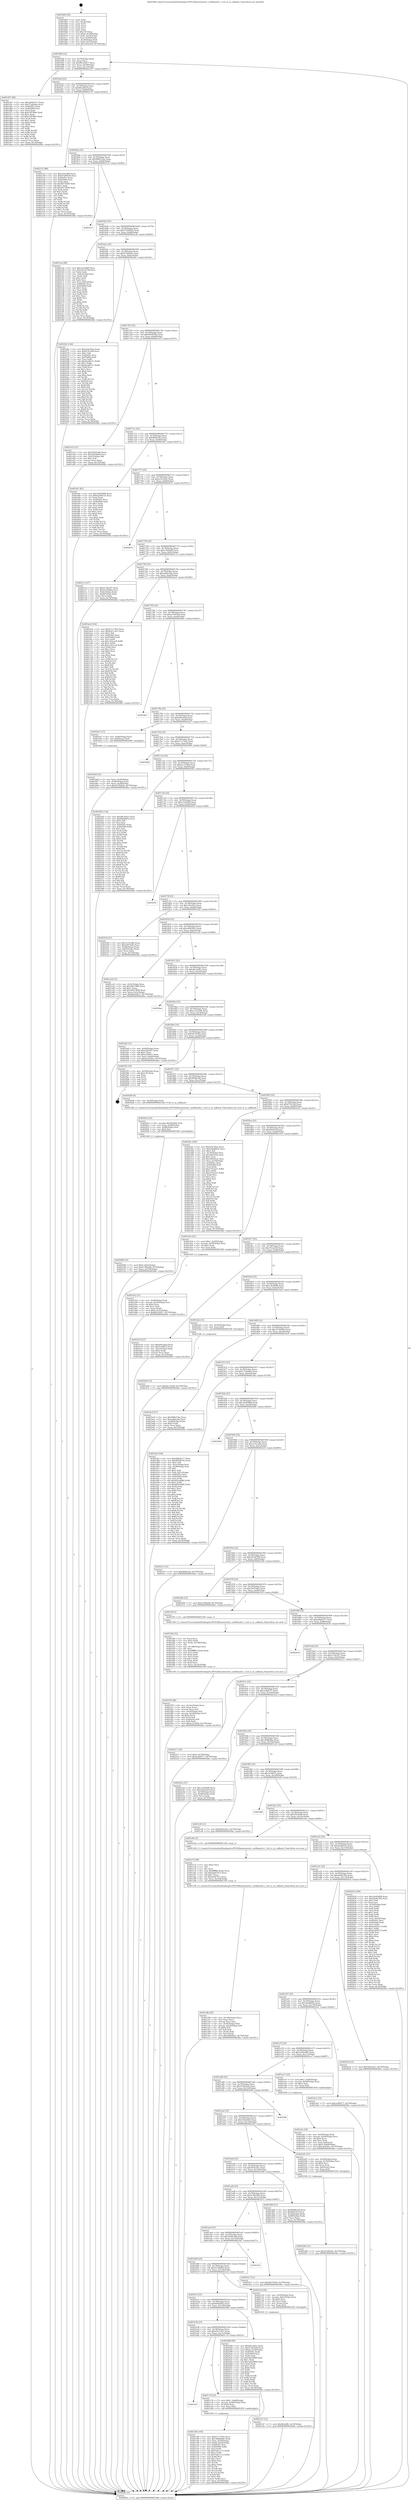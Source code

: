 digraph "0x401660" {
  label = "0x401660 (/mnt/c/Users/mathe/Desktop/tcc/POCII/binaries/extr_curllibmulti.c_Curl_is_in_callback_Final-ollvm.out::main(0))"
  labelloc = "t"
  node[shape=record]

  Entry [label="",width=0.3,height=0.3,shape=circle,fillcolor=black,style=filled]
  "0x40168d" [label="{
     0x40168d [23]\l
     | [instrs]\l
     &nbsp;&nbsp;0x40168d \<+3\>: mov -0x74(%rbp),%eax\l
     &nbsp;&nbsp;0x401690 \<+2\>: mov %eax,%ecx\l
     &nbsp;&nbsp;0x401692 \<+6\>: sub $0x861d2617,%ecx\l
     &nbsp;&nbsp;0x401698 \<+3\>: mov %eax,-0x78(%rbp)\l
     &nbsp;&nbsp;0x40169b \<+3\>: mov %ecx,-0x7c(%rbp)\l
     &nbsp;&nbsp;0x40169e \<+6\>: je 0000000000401d57 \<main+0x6f7\>\l
  }"]
  "0x401d57" [label="{
     0x401d57 [88]\l
     | [instrs]\l
     &nbsp;&nbsp;0x401d57 \<+5\>: mov $0x264b4117,%eax\l
     &nbsp;&nbsp;0x401d5c \<+5\>: mov $0x17adab0e,%ecx\l
     &nbsp;&nbsp;0x401d61 \<+7\>: mov 0x40505c,%edx\l
     &nbsp;&nbsp;0x401d68 \<+7\>: mov 0x405060,%esi\l
     &nbsp;&nbsp;0x401d6f \<+2\>: mov %edx,%edi\l
     &nbsp;&nbsp;0x401d71 \<+6\>: add $0xe5f5386e,%edi\l
     &nbsp;&nbsp;0x401d77 \<+3\>: sub $0x1,%edi\l
     &nbsp;&nbsp;0x401d7a \<+6\>: sub $0xe5f5386e,%edi\l
     &nbsp;&nbsp;0x401d80 \<+3\>: imul %edi,%edx\l
     &nbsp;&nbsp;0x401d83 \<+3\>: and $0x1,%edx\l
     &nbsp;&nbsp;0x401d86 \<+3\>: cmp $0x0,%edx\l
     &nbsp;&nbsp;0x401d89 \<+4\>: sete %r8b\l
     &nbsp;&nbsp;0x401d8d \<+3\>: cmp $0xa,%esi\l
     &nbsp;&nbsp;0x401d90 \<+4\>: setl %r9b\l
     &nbsp;&nbsp;0x401d94 \<+3\>: mov %r8b,%r10b\l
     &nbsp;&nbsp;0x401d97 \<+3\>: and %r9b,%r10b\l
     &nbsp;&nbsp;0x401d9a \<+3\>: xor %r9b,%r8b\l
     &nbsp;&nbsp;0x401d9d \<+3\>: or %r8b,%r10b\l
     &nbsp;&nbsp;0x401da0 \<+4\>: test $0x1,%r10b\l
     &nbsp;&nbsp;0x401da4 \<+3\>: cmovne %ecx,%eax\l
     &nbsp;&nbsp;0x401da7 \<+3\>: mov %eax,-0x74(%rbp)\l
     &nbsp;&nbsp;0x401daa \<+5\>: jmp 00000000004026bc \<main+0x105c\>\l
  }"]
  "0x4016a4" [label="{
     0x4016a4 [22]\l
     | [instrs]\l
     &nbsp;&nbsp;0x4016a4 \<+5\>: jmp 00000000004016a9 \<main+0x49\>\l
     &nbsp;&nbsp;0x4016a9 \<+3\>: mov -0x78(%rbp),%eax\l
     &nbsp;&nbsp;0x4016ac \<+5\>: sub $0x8fcd2ffc,%eax\l
     &nbsp;&nbsp;0x4016b1 \<+3\>: mov %eax,-0x80(%rbp)\l
     &nbsp;&nbsp;0x4016b4 \<+6\>: je 0000000000402153 \<main+0xaf3\>\l
  }"]
  Exit [label="",width=0.3,height=0.3,shape=circle,fillcolor=black,style=filled,peripheries=2]
  "0x402153" [label="{
     0x402153 [88]\l
     | [instrs]\l
     &nbsp;&nbsp;0x402153 \<+5\>: mov $0xc22e5fb9,%eax\l
     &nbsp;&nbsp;0x402158 \<+5\>: mov $0x97260630,%ecx\l
     &nbsp;&nbsp;0x40215d \<+7\>: mov 0x40505c,%edx\l
     &nbsp;&nbsp;0x402164 \<+7\>: mov 0x405060,%esi\l
     &nbsp;&nbsp;0x40216b \<+2\>: mov %edx,%edi\l
     &nbsp;&nbsp;0x40216d \<+6\>: sub $0x4673f200,%edi\l
     &nbsp;&nbsp;0x402173 \<+3\>: sub $0x1,%edi\l
     &nbsp;&nbsp;0x402176 \<+6\>: add $0x4673f200,%edi\l
     &nbsp;&nbsp;0x40217c \<+3\>: imul %edi,%edx\l
     &nbsp;&nbsp;0x40217f \<+3\>: and $0x1,%edx\l
     &nbsp;&nbsp;0x402182 \<+3\>: cmp $0x0,%edx\l
     &nbsp;&nbsp;0x402185 \<+4\>: sete %r8b\l
     &nbsp;&nbsp;0x402189 \<+3\>: cmp $0xa,%esi\l
     &nbsp;&nbsp;0x40218c \<+4\>: setl %r9b\l
     &nbsp;&nbsp;0x402190 \<+3\>: mov %r8b,%r10b\l
     &nbsp;&nbsp;0x402193 \<+3\>: and %r9b,%r10b\l
     &nbsp;&nbsp;0x402196 \<+3\>: xor %r9b,%r8b\l
     &nbsp;&nbsp;0x402199 \<+3\>: or %r8b,%r10b\l
     &nbsp;&nbsp;0x40219c \<+4\>: test $0x1,%r10b\l
     &nbsp;&nbsp;0x4021a0 \<+3\>: cmovne %ecx,%eax\l
     &nbsp;&nbsp;0x4021a3 \<+3\>: mov %eax,-0x74(%rbp)\l
     &nbsp;&nbsp;0x4021a6 \<+5\>: jmp 00000000004026bc \<main+0x105c\>\l
  }"]
  "0x4016ba" [label="{
     0x4016ba [25]\l
     | [instrs]\l
     &nbsp;&nbsp;0x4016ba \<+5\>: jmp 00000000004016bf \<main+0x5f\>\l
     &nbsp;&nbsp;0x4016bf \<+3\>: mov -0x78(%rbp),%eax\l
     &nbsp;&nbsp;0x4016c2 \<+5\>: sub $0x966b15be,%eax\l
     &nbsp;&nbsp;0x4016c7 \<+6\>: mov %eax,-0x84(%rbp)\l
     &nbsp;&nbsp;0x4016cd \<+6\>: je 00000000004023c5 \<main+0xd65\>\l
  }"]
  "0x4023b9" [label="{
     0x4023b9 [12]\l
     | [instrs]\l
     &nbsp;&nbsp;0x4023b9 \<+7\>: movl $0xbac7d3bd,-0x74(%rbp)\l
     &nbsp;&nbsp;0x4023c0 \<+5\>: jmp 00000000004026bc \<main+0x105c\>\l
  }"]
  "0x4023c5" [label="{
     0x4023c5\l
  }", style=dashed]
  "0x4016d3" [label="{
     0x4016d3 [25]\l
     | [instrs]\l
     &nbsp;&nbsp;0x4016d3 \<+5\>: jmp 00000000004016d8 \<main+0x78\>\l
     &nbsp;&nbsp;0x4016d8 \<+3\>: mov -0x78(%rbp),%eax\l
     &nbsp;&nbsp;0x4016db \<+5\>: sub $0x97260630,%eax\l
     &nbsp;&nbsp;0x4016e0 \<+6\>: mov %eax,-0x88(%rbp)\l
     &nbsp;&nbsp;0x4016e6 \<+6\>: je 00000000004021ab \<main+0xb4b\>\l
  }"]
  "0x402260" [label="{
     0x402260 [12]\l
     | [instrs]\l
     &nbsp;&nbsp;0x402260 \<+7\>: movl $0x97d49e6c,-0x74(%rbp)\l
     &nbsp;&nbsp;0x402267 \<+5\>: jmp 00000000004026bc \<main+0x105c\>\l
  }"]
  "0x4021ab" [label="{
     0x4021ab [96]\l
     | [instrs]\l
     &nbsp;&nbsp;0x4021ab \<+5\>: mov $0xc22e5fb9,%eax\l
     &nbsp;&nbsp;0x4021b0 \<+5\>: mov $0x201a0708,%ecx\l
     &nbsp;&nbsp;0x4021b5 \<+2\>: xor %edx,%edx\l
     &nbsp;&nbsp;0x4021b7 \<+3\>: mov -0x6c(%rbp),%esi\l
     &nbsp;&nbsp;0x4021ba \<+2\>: mov %edx,%edi\l
     &nbsp;&nbsp;0x4021bc \<+3\>: sub $0x1,%edi\l
     &nbsp;&nbsp;0x4021bf \<+2\>: sub %edi,%esi\l
     &nbsp;&nbsp;0x4021c1 \<+3\>: mov %esi,-0x6c(%rbp)\l
     &nbsp;&nbsp;0x4021c4 \<+7\>: mov 0x40505c,%esi\l
     &nbsp;&nbsp;0x4021cb \<+7\>: mov 0x405060,%edi\l
     &nbsp;&nbsp;0x4021d2 \<+3\>: sub $0x1,%edx\l
     &nbsp;&nbsp;0x4021d5 \<+3\>: mov %esi,%r8d\l
     &nbsp;&nbsp;0x4021d8 \<+3\>: add %edx,%r8d\l
     &nbsp;&nbsp;0x4021db \<+4\>: imul %r8d,%esi\l
     &nbsp;&nbsp;0x4021df \<+3\>: and $0x1,%esi\l
     &nbsp;&nbsp;0x4021e2 \<+3\>: cmp $0x0,%esi\l
     &nbsp;&nbsp;0x4021e5 \<+4\>: sete %r9b\l
     &nbsp;&nbsp;0x4021e9 \<+3\>: cmp $0xa,%edi\l
     &nbsp;&nbsp;0x4021ec \<+4\>: setl %r10b\l
     &nbsp;&nbsp;0x4021f0 \<+3\>: mov %r9b,%r11b\l
     &nbsp;&nbsp;0x4021f3 \<+3\>: and %r10b,%r11b\l
     &nbsp;&nbsp;0x4021f6 \<+3\>: xor %r10b,%r9b\l
     &nbsp;&nbsp;0x4021f9 \<+3\>: or %r9b,%r11b\l
     &nbsp;&nbsp;0x4021fc \<+4\>: test $0x1,%r11b\l
     &nbsp;&nbsp;0x402200 \<+3\>: cmovne %ecx,%eax\l
     &nbsp;&nbsp;0x402203 \<+3\>: mov %eax,-0x74(%rbp)\l
     &nbsp;&nbsp;0x402206 \<+5\>: jmp 00000000004026bc \<main+0x105c\>\l
  }"]
  "0x4016ec" [label="{
     0x4016ec [25]\l
     | [instrs]\l
     &nbsp;&nbsp;0x4016ec \<+5\>: jmp 00000000004016f1 \<main+0x91\>\l
     &nbsp;&nbsp;0x4016f1 \<+3\>: mov -0x78(%rbp),%eax\l
     &nbsp;&nbsp;0x4016f4 \<+5\>: sub $0x97d49e6c,%eax\l
     &nbsp;&nbsp;0x4016f9 \<+6\>: mov %eax,-0x8c(%rbp)\l
     &nbsp;&nbsp;0x4016ff \<+6\>: je 000000000040226c \<main+0xc0c\>\l
  }"]
  "0x402147" [label="{
     0x402147 [12]\l
     | [instrs]\l
     &nbsp;&nbsp;0x402147 \<+7\>: movl $0x8fcd2ffc,-0x74(%rbp)\l
     &nbsp;&nbsp;0x40214e \<+5\>: jmp 00000000004026bc \<main+0x105c\>\l
  }"]
  "0x40226c" [label="{
     0x40226c [144]\l
     | [instrs]\l
     &nbsp;&nbsp;0x40226c \<+5\>: mov $0xa14c56ae,%eax\l
     &nbsp;&nbsp;0x402271 \<+5\>: mov $0x6792148,%ecx\l
     &nbsp;&nbsp;0x402276 \<+2\>: mov $0x1,%dl\l
     &nbsp;&nbsp;0x402278 \<+7\>: mov 0x40505c,%esi\l
     &nbsp;&nbsp;0x40227f \<+7\>: mov 0x405060,%edi\l
     &nbsp;&nbsp;0x402286 \<+3\>: mov %esi,%r8d\l
     &nbsp;&nbsp;0x402289 \<+7\>: add $0x82ab871c,%r8d\l
     &nbsp;&nbsp;0x402290 \<+4\>: sub $0x1,%r8d\l
     &nbsp;&nbsp;0x402294 \<+7\>: sub $0x82ab871c,%r8d\l
     &nbsp;&nbsp;0x40229b \<+4\>: imul %r8d,%esi\l
     &nbsp;&nbsp;0x40229f \<+3\>: and $0x1,%esi\l
     &nbsp;&nbsp;0x4022a2 \<+3\>: cmp $0x0,%esi\l
     &nbsp;&nbsp;0x4022a5 \<+4\>: sete %r9b\l
     &nbsp;&nbsp;0x4022a9 \<+3\>: cmp $0xa,%edi\l
     &nbsp;&nbsp;0x4022ac \<+4\>: setl %r10b\l
     &nbsp;&nbsp;0x4022b0 \<+3\>: mov %r9b,%r11b\l
     &nbsp;&nbsp;0x4022b3 \<+4\>: xor $0xff,%r11b\l
     &nbsp;&nbsp;0x4022b7 \<+3\>: mov %r10b,%bl\l
     &nbsp;&nbsp;0x4022ba \<+3\>: xor $0xff,%bl\l
     &nbsp;&nbsp;0x4022bd \<+3\>: xor $0x0,%dl\l
     &nbsp;&nbsp;0x4022c0 \<+3\>: mov %r11b,%r14b\l
     &nbsp;&nbsp;0x4022c3 \<+4\>: and $0x0,%r14b\l
     &nbsp;&nbsp;0x4022c7 \<+3\>: and %dl,%r9b\l
     &nbsp;&nbsp;0x4022ca \<+3\>: mov %bl,%r15b\l
     &nbsp;&nbsp;0x4022cd \<+4\>: and $0x0,%r15b\l
     &nbsp;&nbsp;0x4022d1 \<+3\>: and %dl,%r10b\l
     &nbsp;&nbsp;0x4022d4 \<+3\>: or %r9b,%r14b\l
     &nbsp;&nbsp;0x4022d7 \<+3\>: or %r10b,%r15b\l
     &nbsp;&nbsp;0x4022da \<+3\>: xor %r15b,%r14b\l
     &nbsp;&nbsp;0x4022dd \<+3\>: or %bl,%r11b\l
     &nbsp;&nbsp;0x4022e0 \<+4\>: xor $0xff,%r11b\l
     &nbsp;&nbsp;0x4022e4 \<+3\>: or $0x0,%dl\l
     &nbsp;&nbsp;0x4022e7 \<+3\>: and %dl,%r11b\l
     &nbsp;&nbsp;0x4022ea \<+3\>: or %r11b,%r14b\l
     &nbsp;&nbsp;0x4022ed \<+4\>: test $0x1,%r14b\l
     &nbsp;&nbsp;0x4022f1 \<+3\>: cmovne %ecx,%eax\l
     &nbsp;&nbsp;0x4022f4 \<+3\>: mov %eax,-0x74(%rbp)\l
     &nbsp;&nbsp;0x4022f7 \<+5\>: jmp 00000000004026bc \<main+0x105c\>\l
  }"]
  "0x401705" [label="{
     0x401705 [25]\l
     | [instrs]\l
     &nbsp;&nbsp;0x401705 \<+5\>: jmp 000000000040170a \<main+0xaa\>\l
     &nbsp;&nbsp;0x40170a \<+3\>: mov -0x78(%rbp),%eax\l
     &nbsp;&nbsp;0x40170d \<+5\>: sub $0x993467be,%eax\l
     &nbsp;&nbsp;0x401712 \<+6\>: mov %eax,-0x90(%rbp)\l
     &nbsp;&nbsp;0x401718 \<+6\>: je 0000000000401e53 \<main+0x7f3\>\l
  }"]
  "0x4020f9" [label="{
     0x4020f9 [25]\l
     | [instrs]\l
     &nbsp;&nbsp;0x4020f9 \<+7\>: movl $0x0,-0x6c(%rbp)\l
     &nbsp;&nbsp;0x402100 \<+7\>: movl $0xa700baf9,-0x74(%rbp)\l
     &nbsp;&nbsp;0x402107 \<+6\>: mov %eax,-0x150(%rbp)\l
     &nbsp;&nbsp;0x40210d \<+5\>: jmp 00000000004026bc \<main+0x105c\>\l
  }"]
  "0x401e53" [label="{
     0x401e53 [27]\l
     | [instrs]\l
     &nbsp;&nbsp;0x401e53 \<+5\>: mov $0x52265a82,%eax\l
     &nbsp;&nbsp;0x401e58 \<+5\>: mov $0x3f5c8e46,%ecx\l
     &nbsp;&nbsp;0x401e5d \<+3\>: mov -0x21(%rbp),%dl\l
     &nbsp;&nbsp;0x401e60 \<+3\>: test $0x1,%dl\l
     &nbsp;&nbsp;0x401e63 \<+3\>: cmovne %ecx,%eax\l
     &nbsp;&nbsp;0x401e66 \<+3\>: mov %eax,-0x74(%rbp)\l
     &nbsp;&nbsp;0x401e69 \<+5\>: jmp 00000000004026bc \<main+0x105c\>\l
  }"]
  "0x40171e" [label="{
     0x40171e [25]\l
     | [instrs]\l
     &nbsp;&nbsp;0x40171e \<+5\>: jmp 0000000000401723 \<main+0xc3\>\l
     &nbsp;&nbsp;0x401723 \<+3\>: mov -0x78(%rbp),%eax\l
     &nbsp;&nbsp;0x401726 \<+5\>: sub $0x9bf4e54e,%eax\l
     &nbsp;&nbsp;0x40172b \<+6\>: mov %eax,-0x94(%rbp)\l
     &nbsp;&nbsp;0x401731 \<+6\>: je 0000000000401fd1 \<main+0x971\>\l
  }"]
  "0x4020e2" [label="{
     0x4020e2 [23]\l
     | [instrs]\l
     &nbsp;&nbsp;0x4020e2 \<+10\>: movabs $0x4030b6,%rdi\l
     &nbsp;&nbsp;0x4020ec \<+3\>: mov %eax,-0x68(%rbp)\l
     &nbsp;&nbsp;0x4020ef \<+3\>: mov -0x68(%rbp),%esi\l
     &nbsp;&nbsp;0x4020f2 \<+2\>: mov $0x0,%al\l
     &nbsp;&nbsp;0x4020f4 \<+5\>: call 0000000000401040 \<printf@plt\>\l
     | [calls]\l
     &nbsp;&nbsp;0x401040 \{1\} (unknown)\l
  }"]
  "0x401fd1" [label="{
     0x401fd1 [83]\l
     | [instrs]\l
     &nbsp;&nbsp;0x401fd1 \<+5\>: mov $0x18e05808,%eax\l
     &nbsp;&nbsp;0x401fd6 \<+5\>: mov $0x4a2801d3,%ecx\l
     &nbsp;&nbsp;0x401fdb \<+2\>: xor %edx,%edx\l
     &nbsp;&nbsp;0x401fdd \<+7\>: mov 0x40505c,%esi\l
     &nbsp;&nbsp;0x401fe4 \<+7\>: mov 0x405060,%edi\l
     &nbsp;&nbsp;0x401feb \<+3\>: sub $0x1,%edx\l
     &nbsp;&nbsp;0x401fee \<+3\>: mov %esi,%r8d\l
     &nbsp;&nbsp;0x401ff1 \<+3\>: add %edx,%r8d\l
     &nbsp;&nbsp;0x401ff4 \<+4\>: imul %r8d,%esi\l
     &nbsp;&nbsp;0x401ff8 \<+3\>: and $0x1,%esi\l
     &nbsp;&nbsp;0x401ffb \<+3\>: cmp $0x0,%esi\l
     &nbsp;&nbsp;0x401ffe \<+4\>: sete %r9b\l
     &nbsp;&nbsp;0x402002 \<+3\>: cmp $0xa,%edi\l
     &nbsp;&nbsp;0x402005 \<+4\>: setl %r10b\l
     &nbsp;&nbsp;0x402009 \<+3\>: mov %r9b,%r11b\l
     &nbsp;&nbsp;0x40200c \<+3\>: and %r10b,%r11b\l
     &nbsp;&nbsp;0x40200f \<+3\>: xor %r10b,%r9b\l
     &nbsp;&nbsp;0x402012 \<+3\>: or %r9b,%r11b\l
     &nbsp;&nbsp;0x402015 \<+4\>: test $0x1,%r11b\l
     &nbsp;&nbsp;0x402019 \<+3\>: cmovne %ecx,%eax\l
     &nbsp;&nbsp;0x40201c \<+3\>: mov %eax,-0x74(%rbp)\l
     &nbsp;&nbsp;0x40201f \<+5\>: jmp 00000000004026bc \<main+0x105c\>\l
  }"]
  "0x401737" [label="{
     0x401737 [25]\l
     | [instrs]\l
     &nbsp;&nbsp;0x401737 \<+5\>: jmp 000000000040173c \<main+0xdc\>\l
     &nbsp;&nbsp;0x40173c \<+3\>: mov -0x78(%rbp),%eax\l
     &nbsp;&nbsp;0x40173f \<+5\>: sub $0xa14c56ae,%eax\l
     &nbsp;&nbsp;0x401744 \<+6\>: mov %eax,-0x98(%rbp)\l
     &nbsp;&nbsp;0x40174a \<+6\>: je 000000000040267e \<main+0x101e\>\l
  }"]
  "0x401f78" [label="{
     0x401f78 [46]\l
     | [instrs]\l
     &nbsp;&nbsp;0x401f78 \<+6\>: mov -0x14c(%rbp),%ecx\l
     &nbsp;&nbsp;0x401f7e \<+3\>: imul %eax,%ecx\l
     &nbsp;&nbsp;0x401f81 \<+3\>: movslq %ecx,%r8\l
     &nbsp;&nbsp;0x401f84 \<+4\>: mov -0x50(%rbp),%r9\l
     &nbsp;&nbsp;0x401f88 \<+4\>: movslq -0x54(%rbp),%r10\l
     &nbsp;&nbsp;0x401f8c \<+4\>: shl $0x4,%r10\l
     &nbsp;&nbsp;0x401f90 \<+3\>: add %r10,%r9\l
     &nbsp;&nbsp;0x401f93 \<+4\>: mov 0x8(%r9),%r9\l
     &nbsp;&nbsp;0x401f97 \<+3\>: mov %r8,(%r9)\l
     &nbsp;&nbsp;0x401f9a \<+7\>: movl $0xec21420b,-0x74(%rbp)\l
     &nbsp;&nbsp;0x401fa1 \<+5\>: jmp 00000000004026bc \<main+0x105c\>\l
  }"]
  "0x40267e" [label="{
     0x40267e\l
  }", style=dashed]
  "0x401750" [label="{
     0x401750 [25]\l
     | [instrs]\l
     &nbsp;&nbsp;0x401750 \<+5\>: jmp 0000000000401755 \<main+0xf5\>\l
     &nbsp;&nbsp;0x401755 \<+3\>: mov -0x78(%rbp),%eax\l
     &nbsp;&nbsp;0x401758 \<+5\>: sub $0xa700baf9,%eax\l
     &nbsp;&nbsp;0x40175d \<+6\>: mov %eax,-0x9c(%rbp)\l
     &nbsp;&nbsp;0x401763 \<+6\>: je 0000000000402112 \<main+0xab2\>\l
  }"]
  "0x401f44" [label="{
     0x401f44 [52]\l
     | [instrs]\l
     &nbsp;&nbsp;0x401f44 \<+2\>: xor %ecx,%ecx\l
     &nbsp;&nbsp;0x401f46 \<+5\>: mov $0x2,%edx\l
     &nbsp;&nbsp;0x401f4b \<+6\>: mov %edx,-0x148(%rbp)\l
     &nbsp;&nbsp;0x401f51 \<+1\>: cltd\l
     &nbsp;&nbsp;0x401f52 \<+6\>: mov -0x148(%rbp),%esi\l
     &nbsp;&nbsp;0x401f58 \<+2\>: idiv %esi\l
     &nbsp;&nbsp;0x401f5a \<+6\>: imul $0xfffffffe,%edx,%edx\l
     &nbsp;&nbsp;0x401f60 \<+2\>: mov %ecx,%edi\l
     &nbsp;&nbsp;0x401f62 \<+2\>: sub %edx,%edi\l
     &nbsp;&nbsp;0x401f64 \<+2\>: mov %ecx,%edx\l
     &nbsp;&nbsp;0x401f66 \<+3\>: sub $0x1,%edx\l
     &nbsp;&nbsp;0x401f69 \<+2\>: add %edx,%edi\l
     &nbsp;&nbsp;0x401f6b \<+2\>: sub %edi,%ecx\l
     &nbsp;&nbsp;0x401f6d \<+6\>: mov %ecx,-0x14c(%rbp)\l
     &nbsp;&nbsp;0x401f73 \<+5\>: call 0000000000401160 \<next_i\>\l
     | [calls]\l
     &nbsp;&nbsp;0x401160 \{1\} (/mnt/c/Users/mathe/Desktop/tcc/POCII/binaries/extr_curllibmulti.c_Curl_is_in_callback_Final-ollvm.out::next_i)\l
  }"]
  "0x402112" [label="{
     0x402112 [27]\l
     | [instrs]\l
     &nbsp;&nbsp;0x402112 \<+5\>: mov $0x2c7de247,%eax\l
     &nbsp;&nbsp;0x402117 \<+5\>: mov $0x5e356db2,%ecx\l
     &nbsp;&nbsp;0x40211c \<+3\>: mov -0x6c(%rbp),%edx\l
     &nbsp;&nbsp;0x40211f \<+3\>: cmp -0x48(%rbp),%edx\l
     &nbsp;&nbsp;0x402122 \<+3\>: cmovl %ecx,%eax\l
     &nbsp;&nbsp;0x402125 \<+3\>: mov %eax,-0x74(%rbp)\l
     &nbsp;&nbsp;0x402128 \<+5\>: jmp 00000000004026bc \<main+0x105c\>\l
  }"]
  "0x401769" [label="{
     0x401769 [25]\l
     | [instrs]\l
     &nbsp;&nbsp;0x401769 \<+5\>: jmp 000000000040176e \<main+0x10e\>\l
     &nbsp;&nbsp;0x40176e \<+3\>: mov -0x78(%rbp),%eax\l
     &nbsp;&nbsp;0x401771 \<+5\>: sub $0xaa8da3da,%eax\l
     &nbsp;&nbsp;0x401776 \<+6\>: mov %eax,-0xa0(%rbp)\l
     &nbsp;&nbsp;0x40177c \<+6\>: je 0000000000401be4 \<main+0x584\>\l
  }"]
  "0x401efe" [label="{
     0x401efe [38]\l
     | [instrs]\l
     &nbsp;&nbsp;0x401efe \<+4\>: mov -0x50(%rbp),%rdi\l
     &nbsp;&nbsp;0x401f02 \<+4\>: movslq -0x54(%rbp),%rcx\l
     &nbsp;&nbsp;0x401f06 \<+4\>: shl $0x4,%rcx\l
     &nbsp;&nbsp;0x401f0a \<+3\>: add %rcx,%rdi\l
     &nbsp;&nbsp;0x401f0d \<+4\>: mov %rax,0x8(%rdi)\l
     &nbsp;&nbsp;0x401f11 \<+7\>: movl $0x0,-0x64(%rbp)\l
     &nbsp;&nbsp;0x401f18 \<+7\>: movl $0xcd3e5fec,-0x74(%rbp)\l
     &nbsp;&nbsp;0x401f1f \<+5\>: jmp 00000000004026bc \<main+0x105c\>\l
  }"]
  "0x401be4" [label="{
     0x401be4 [144]\l
     | [instrs]\l
     &nbsp;&nbsp;0x401be4 \<+5\>: mov $0xb71179a5,%eax\l
     &nbsp;&nbsp;0x401be9 \<+5\>: mov $0x65b714e7,%ecx\l
     &nbsp;&nbsp;0x401bee \<+2\>: mov $0x1,%dl\l
     &nbsp;&nbsp;0x401bf0 \<+7\>: mov 0x40505c,%esi\l
     &nbsp;&nbsp;0x401bf7 \<+7\>: mov 0x405060,%edi\l
     &nbsp;&nbsp;0x401bfe \<+3\>: mov %esi,%r8d\l
     &nbsp;&nbsp;0x401c01 \<+7\>: sub $0xc102cec8,%r8d\l
     &nbsp;&nbsp;0x401c08 \<+4\>: sub $0x1,%r8d\l
     &nbsp;&nbsp;0x401c0c \<+7\>: add $0xc102cec8,%r8d\l
     &nbsp;&nbsp;0x401c13 \<+4\>: imul %r8d,%esi\l
     &nbsp;&nbsp;0x401c17 \<+3\>: and $0x1,%esi\l
     &nbsp;&nbsp;0x401c1a \<+3\>: cmp $0x0,%esi\l
     &nbsp;&nbsp;0x401c1d \<+4\>: sete %r9b\l
     &nbsp;&nbsp;0x401c21 \<+3\>: cmp $0xa,%edi\l
     &nbsp;&nbsp;0x401c24 \<+4\>: setl %r10b\l
     &nbsp;&nbsp;0x401c28 \<+3\>: mov %r9b,%r11b\l
     &nbsp;&nbsp;0x401c2b \<+4\>: xor $0xff,%r11b\l
     &nbsp;&nbsp;0x401c2f \<+3\>: mov %r10b,%bl\l
     &nbsp;&nbsp;0x401c32 \<+3\>: xor $0xff,%bl\l
     &nbsp;&nbsp;0x401c35 \<+3\>: xor $0x1,%dl\l
     &nbsp;&nbsp;0x401c38 \<+3\>: mov %r11b,%r14b\l
     &nbsp;&nbsp;0x401c3b \<+4\>: and $0xff,%r14b\l
     &nbsp;&nbsp;0x401c3f \<+3\>: and %dl,%r9b\l
     &nbsp;&nbsp;0x401c42 \<+3\>: mov %bl,%r15b\l
     &nbsp;&nbsp;0x401c45 \<+4\>: and $0xff,%r15b\l
     &nbsp;&nbsp;0x401c49 \<+3\>: and %dl,%r10b\l
     &nbsp;&nbsp;0x401c4c \<+3\>: or %r9b,%r14b\l
     &nbsp;&nbsp;0x401c4f \<+3\>: or %r10b,%r15b\l
     &nbsp;&nbsp;0x401c52 \<+3\>: xor %r15b,%r14b\l
     &nbsp;&nbsp;0x401c55 \<+3\>: or %bl,%r11b\l
     &nbsp;&nbsp;0x401c58 \<+4\>: xor $0xff,%r11b\l
     &nbsp;&nbsp;0x401c5c \<+3\>: or $0x1,%dl\l
     &nbsp;&nbsp;0x401c5f \<+3\>: and %dl,%r11b\l
     &nbsp;&nbsp;0x401c62 \<+3\>: or %r11b,%r14b\l
     &nbsp;&nbsp;0x401c65 \<+4\>: test $0x1,%r14b\l
     &nbsp;&nbsp;0x401c69 \<+3\>: cmovne %ecx,%eax\l
     &nbsp;&nbsp;0x401c6c \<+3\>: mov %eax,-0x74(%rbp)\l
     &nbsp;&nbsp;0x401c6f \<+5\>: jmp 00000000004026bc \<main+0x105c\>\l
  }"]
  "0x401782" [label="{
     0x401782 [25]\l
     | [instrs]\l
     &nbsp;&nbsp;0x401782 \<+5\>: jmp 0000000000401787 \<main+0x127\>\l
     &nbsp;&nbsp;0x401787 \<+3\>: mov -0x78(%rbp),%eax\l
     &nbsp;&nbsp;0x40178a \<+5\>: sub $0xac7045bd,%eax\l
     &nbsp;&nbsp;0x40178f \<+6\>: mov %eax,-0xa4(%rbp)\l
     &nbsp;&nbsp;0x401795 \<+6\>: je 0000000000402461 \<main+0xe01\>\l
  }"]
  "0x401e9b" [label="{
     0x401e9b [45]\l
     | [instrs]\l
     &nbsp;&nbsp;0x401e9b \<+6\>: mov -0x144(%rbp),%ecx\l
     &nbsp;&nbsp;0x401ea1 \<+3\>: imul %eax,%ecx\l
     &nbsp;&nbsp;0x401ea4 \<+3\>: movslq %ecx,%rsi\l
     &nbsp;&nbsp;0x401ea7 \<+4\>: mov -0x50(%rbp),%rdi\l
     &nbsp;&nbsp;0x401eab \<+4\>: movslq -0x54(%rbp),%r8\l
     &nbsp;&nbsp;0x401eaf \<+4\>: shl $0x4,%r8\l
     &nbsp;&nbsp;0x401eb3 \<+3\>: add %r8,%rdi\l
     &nbsp;&nbsp;0x401eb6 \<+3\>: mov (%rdi),%rdi\l
     &nbsp;&nbsp;0x401eb9 \<+3\>: mov %rsi,(%rdi)\l
     &nbsp;&nbsp;0x401ebc \<+7\>: movl $0xcd6b59a5,-0x74(%rbp)\l
     &nbsp;&nbsp;0x401ec3 \<+5\>: jmp 00000000004026bc \<main+0x105c\>\l
  }"]
  "0x402461" [label="{
     0x402461\l
  }", style=dashed]
  "0x40179b" [label="{
     0x40179b [25]\l
     | [instrs]\l
     &nbsp;&nbsp;0x40179b \<+5\>: jmp 00000000004017a0 \<main+0x140\>\l
     &nbsp;&nbsp;0x4017a0 \<+3\>: mov -0x78(%rbp),%eax\l
     &nbsp;&nbsp;0x4017a3 \<+5\>: sub $0xb0fca9ad,%eax\l
     &nbsp;&nbsp;0x4017a8 \<+6\>: mov %eax,-0xa8(%rbp)\l
     &nbsp;&nbsp;0x4017ae \<+6\>: je 0000000000401ba7 \<main+0x547\>\l
  }"]
  "0x401e73" [label="{
     0x401e73 [40]\l
     | [instrs]\l
     &nbsp;&nbsp;0x401e73 \<+5\>: mov $0x2,%ecx\l
     &nbsp;&nbsp;0x401e78 \<+1\>: cltd\l
     &nbsp;&nbsp;0x401e79 \<+2\>: idiv %ecx\l
     &nbsp;&nbsp;0x401e7b \<+6\>: imul $0xfffffffe,%edx,%ecx\l
     &nbsp;&nbsp;0x401e81 \<+6\>: add $0xdda6747e,%ecx\l
     &nbsp;&nbsp;0x401e87 \<+3\>: add $0x1,%ecx\l
     &nbsp;&nbsp;0x401e8a \<+6\>: sub $0xdda6747e,%ecx\l
     &nbsp;&nbsp;0x401e90 \<+6\>: mov %ecx,-0x144(%rbp)\l
     &nbsp;&nbsp;0x401e96 \<+5\>: call 0000000000401160 \<next_i\>\l
     | [calls]\l
     &nbsp;&nbsp;0x401160 \{1\} (/mnt/c/Users/mathe/Desktop/tcc/POCII/binaries/extr_curllibmulti.c_Curl_is_in_callback_Final-ollvm.out::next_i)\l
  }"]
  "0x401ba7" [label="{
     0x401ba7 [13]\l
     | [instrs]\l
     &nbsp;&nbsp;0x401ba7 \<+4\>: mov -0x40(%rbp),%rax\l
     &nbsp;&nbsp;0x401bab \<+4\>: mov 0x8(%rax),%rdi\l
     &nbsp;&nbsp;0x401baf \<+5\>: call 0000000000401060 \<atoi@plt\>\l
     | [calls]\l
     &nbsp;&nbsp;0x401060 \{1\} (unknown)\l
  }"]
  "0x4017b4" [label="{
     0x4017b4 [25]\l
     | [instrs]\l
     &nbsp;&nbsp;0x4017b4 \<+5\>: jmp 00000000004017b9 \<main+0x159\>\l
     &nbsp;&nbsp;0x4017b9 \<+3\>: mov -0x78(%rbp),%eax\l
     &nbsp;&nbsp;0x4017bc \<+5\>: sub $0xb71179a5,%eax\l
     &nbsp;&nbsp;0x4017c1 \<+6\>: mov %eax,-0xac(%rbp)\l
     &nbsp;&nbsp;0x4017c7 \<+6\>: je 0000000000402606 \<main+0xfa6\>\l
  }"]
  "0x401d32" [label="{
     0x401d32 [37]\l
     | [instrs]\l
     &nbsp;&nbsp;0x401d32 \<+4\>: mov -0x50(%rbp),%rdi\l
     &nbsp;&nbsp;0x401d36 \<+4\>: movslq -0x54(%rbp),%rcx\l
     &nbsp;&nbsp;0x401d3a \<+4\>: shl $0x4,%rcx\l
     &nbsp;&nbsp;0x401d3e \<+3\>: add %rcx,%rdi\l
     &nbsp;&nbsp;0x401d41 \<+3\>: mov %rax,(%rdi)\l
     &nbsp;&nbsp;0x401d44 \<+7\>: movl $0x0,-0x5c(%rbp)\l
     &nbsp;&nbsp;0x401d4b \<+7\>: movl $0x861d2617,-0x74(%rbp)\l
     &nbsp;&nbsp;0x401d52 \<+5\>: jmp 00000000004026bc \<main+0x105c\>\l
  }"]
  "0x402606" [label="{
     0x402606\l
  }", style=dashed]
  "0x4017cd" [label="{
     0x4017cd [25]\l
     | [instrs]\l
     &nbsp;&nbsp;0x4017cd \<+5\>: jmp 00000000004017d2 \<main+0x172\>\l
     &nbsp;&nbsp;0x4017d2 \<+3\>: mov -0x78(%rbp),%eax\l
     &nbsp;&nbsp;0x4017d5 \<+5\>: sub $0xbac7d3bd,%eax\l
     &nbsp;&nbsp;0x4017da \<+6\>: mov %eax,-0xb0(%rbp)\l
     &nbsp;&nbsp;0x4017e0 \<+6\>: je 0000000000402502 \<main+0xea2\>\l
  }"]
  "0x401c8b" [label="{
     0x401c8b [105]\l
     | [instrs]\l
     &nbsp;&nbsp;0x401c8b \<+5\>: mov $0xb71179a5,%ecx\l
     &nbsp;&nbsp;0x401c90 \<+5\>: mov $0x38d8bd6e,%edx\l
     &nbsp;&nbsp;0x401c95 \<+4\>: mov %rax,-0x50(%rbp)\l
     &nbsp;&nbsp;0x401c99 \<+7\>: movl $0x0,-0x54(%rbp)\l
     &nbsp;&nbsp;0x401ca0 \<+7\>: mov 0x40505c,%esi\l
     &nbsp;&nbsp;0x401ca7 \<+8\>: mov 0x405060,%r8d\l
     &nbsp;&nbsp;0x401caf \<+3\>: mov %esi,%r9d\l
     &nbsp;&nbsp;0x401cb2 \<+7\>: add $0x7b4c1c13,%r9d\l
     &nbsp;&nbsp;0x401cb9 \<+4\>: sub $0x1,%r9d\l
     &nbsp;&nbsp;0x401cbd \<+7\>: sub $0x7b4c1c13,%r9d\l
     &nbsp;&nbsp;0x401cc4 \<+4\>: imul %r9d,%esi\l
     &nbsp;&nbsp;0x401cc8 \<+3\>: and $0x1,%esi\l
     &nbsp;&nbsp;0x401ccb \<+3\>: cmp $0x0,%esi\l
     &nbsp;&nbsp;0x401cce \<+4\>: sete %r10b\l
     &nbsp;&nbsp;0x401cd2 \<+4\>: cmp $0xa,%r8d\l
     &nbsp;&nbsp;0x401cd6 \<+4\>: setl %r11b\l
     &nbsp;&nbsp;0x401cda \<+3\>: mov %r10b,%bl\l
     &nbsp;&nbsp;0x401cdd \<+3\>: and %r11b,%bl\l
     &nbsp;&nbsp;0x401ce0 \<+3\>: xor %r11b,%r10b\l
     &nbsp;&nbsp;0x401ce3 \<+3\>: or %r10b,%bl\l
     &nbsp;&nbsp;0x401ce6 \<+3\>: test $0x1,%bl\l
     &nbsp;&nbsp;0x401ce9 \<+3\>: cmovne %edx,%ecx\l
     &nbsp;&nbsp;0x401cec \<+3\>: mov %ecx,-0x74(%rbp)\l
     &nbsp;&nbsp;0x401cef \<+5\>: jmp 00000000004026bc \<main+0x105c\>\l
  }"]
  "0x402502" [label="{
     0x402502 [134]\l
     | [instrs]\l
     &nbsp;&nbsp;0x402502 \<+5\>: mov $0xd8ccbd5c,%eax\l
     &nbsp;&nbsp;0x402507 \<+5\>: mov $0x60d4df5e,%ecx\l
     &nbsp;&nbsp;0x40250c \<+2\>: mov $0x1,%dl\l
     &nbsp;&nbsp;0x40250e \<+2\>: xor %esi,%esi\l
     &nbsp;&nbsp;0x402510 \<+7\>: mov 0x40505c,%edi\l
     &nbsp;&nbsp;0x402517 \<+8\>: mov 0x405060,%r8d\l
     &nbsp;&nbsp;0x40251f \<+3\>: sub $0x1,%esi\l
     &nbsp;&nbsp;0x402522 \<+3\>: mov %edi,%r9d\l
     &nbsp;&nbsp;0x402525 \<+3\>: add %esi,%r9d\l
     &nbsp;&nbsp;0x402528 \<+4\>: imul %r9d,%edi\l
     &nbsp;&nbsp;0x40252c \<+3\>: and $0x1,%edi\l
     &nbsp;&nbsp;0x40252f \<+3\>: cmp $0x0,%edi\l
     &nbsp;&nbsp;0x402532 \<+4\>: sete %r10b\l
     &nbsp;&nbsp;0x402536 \<+4\>: cmp $0xa,%r8d\l
     &nbsp;&nbsp;0x40253a \<+4\>: setl %r11b\l
     &nbsp;&nbsp;0x40253e \<+3\>: mov %r10b,%bl\l
     &nbsp;&nbsp;0x402541 \<+3\>: xor $0xff,%bl\l
     &nbsp;&nbsp;0x402544 \<+3\>: mov %r11b,%r14b\l
     &nbsp;&nbsp;0x402547 \<+4\>: xor $0xff,%r14b\l
     &nbsp;&nbsp;0x40254b \<+3\>: xor $0x1,%dl\l
     &nbsp;&nbsp;0x40254e \<+3\>: mov %bl,%r15b\l
     &nbsp;&nbsp;0x402551 \<+4\>: and $0xff,%r15b\l
     &nbsp;&nbsp;0x402555 \<+3\>: and %dl,%r10b\l
     &nbsp;&nbsp;0x402558 \<+3\>: mov %r14b,%r12b\l
     &nbsp;&nbsp;0x40255b \<+4\>: and $0xff,%r12b\l
     &nbsp;&nbsp;0x40255f \<+3\>: and %dl,%r11b\l
     &nbsp;&nbsp;0x402562 \<+3\>: or %r10b,%r15b\l
     &nbsp;&nbsp;0x402565 \<+3\>: or %r11b,%r12b\l
     &nbsp;&nbsp;0x402568 \<+3\>: xor %r12b,%r15b\l
     &nbsp;&nbsp;0x40256b \<+3\>: or %r14b,%bl\l
     &nbsp;&nbsp;0x40256e \<+3\>: xor $0xff,%bl\l
     &nbsp;&nbsp;0x402571 \<+3\>: or $0x1,%dl\l
     &nbsp;&nbsp;0x402574 \<+2\>: and %dl,%bl\l
     &nbsp;&nbsp;0x402576 \<+3\>: or %bl,%r15b\l
     &nbsp;&nbsp;0x402579 \<+4\>: test $0x1,%r15b\l
     &nbsp;&nbsp;0x40257d \<+3\>: cmovne %ecx,%eax\l
     &nbsp;&nbsp;0x402580 \<+3\>: mov %eax,-0x74(%rbp)\l
     &nbsp;&nbsp;0x402583 \<+5\>: jmp 00000000004026bc \<main+0x105c\>\l
  }"]
  "0x4017e6" [label="{
     0x4017e6 [25]\l
     | [instrs]\l
     &nbsp;&nbsp;0x4017e6 \<+5\>: jmp 00000000004017eb \<main+0x18b\>\l
     &nbsp;&nbsp;0x4017eb \<+3\>: mov -0x78(%rbp),%eax\l
     &nbsp;&nbsp;0x4017ee \<+5\>: sub $0xc22e5fb9,%eax\l
     &nbsp;&nbsp;0x4017f3 \<+6\>: mov %eax,-0xb4(%rbp)\l
     &nbsp;&nbsp;0x4017f9 \<+6\>: je 000000000040265f \<main+0xfff\>\l
  }"]
  "0x401b51" [label="{
     0x401b51\l
  }", style=dashed]
  "0x40265f" [label="{
     0x40265f\l
  }", style=dashed]
  "0x4017ff" [label="{
     0x4017ff [25]\l
     | [instrs]\l
     &nbsp;&nbsp;0x4017ff \<+5\>: jmp 0000000000401804 \<main+0x1a4\>\l
     &nbsp;&nbsp;0x401804 \<+3\>: mov -0x78(%rbp),%eax\l
     &nbsp;&nbsp;0x401807 \<+5\>: sub $0xcd3e5fec,%eax\l
     &nbsp;&nbsp;0x40180c \<+6\>: mov %eax,-0xb8(%rbp)\l
     &nbsp;&nbsp;0x401812 \<+6\>: je 0000000000401f24 \<main+0x8c4\>\l
  }"]
  "0x401c74" [label="{
     0x401c74 [23]\l
     | [instrs]\l
     &nbsp;&nbsp;0x401c74 \<+7\>: movl $0x1,-0x48(%rbp)\l
     &nbsp;&nbsp;0x401c7b \<+4\>: movslq -0x48(%rbp),%rax\l
     &nbsp;&nbsp;0x401c7f \<+4\>: shl $0x4,%rax\l
     &nbsp;&nbsp;0x401c83 \<+3\>: mov %rax,%rdi\l
     &nbsp;&nbsp;0x401c86 \<+5\>: call 0000000000401050 \<malloc@plt\>\l
     | [calls]\l
     &nbsp;&nbsp;0x401050 \{1\} (unknown)\l
  }"]
  "0x401f24" [label="{
     0x401f24 [27]\l
     | [instrs]\l
     &nbsp;&nbsp;0x401f24 \<+5\>: mov $0x1e31ea8e,%eax\l
     &nbsp;&nbsp;0x401f29 \<+5\>: mov $0x2047fa82,%ecx\l
     &nbsp;&nbsp;0x401f2e \<+3\>: mov -0x64(%rbp),%edx\l
     &nbsp;&nbsp;0x401f31 \<+3\>: cmp -0x60(%rbp),%edx\l
     &nbsp;&nbsp;0x401f34 \<+3\>: cmovl %ecx,%eax\l
     &nbsp;&nbsp;0x401f37 \<+3\>: mov %eax,-0x74(%rbp)\l
     &nbsp;&nbsp;0x401f3a \<+5\>: jmp 00000000004026bc \<main+0x105c\>\l
  }"]
  "0x401818" [label="{
     0x401818 [25]\l
     | [instrs]\l
     &nbsp;&nbsp;0x401818 \<+5\>: jmp 000000000040181d \<main+0x1bd\>\l
     &nbsp;&nbsp;0x40181d \<+3\>: mov -0x78(%rbp),%eax\l
     &nbsp;&nbsp;0x401820 \<+5\>: sub $0xcd6b59a5,%eax\l
     &nbsp;&nbsp;0x401825 \<+6\>: mov %eax,-0xbc(%rbp)\l
     &nbsp;&nbsp;0x40182b \<+6\>: je 0000000000401ec8 \<main+0x868\>\l
  }"]
  "0x401b38" [label="{
     0x401b38 [25]\l
     | [instrs]\l
     &nbsp;&nbsp;0x401b38 \<+5\>: jmp 0000000000401b3d \<main+0x4dd\>\l
     &nbsp;&nbsp;0x401b3d \<+3\>: mov -0x78(%rbp),%eax\l
     &nbsp;&nbsp;0x401b40 \<+5\>: sub $0x65b714e7,%eax\l
     &nbsp;&nbsp;0x401b45 \<+6\>: mov %eax,-0x13c(%rbp)\l
     &nbsp;&nbsp;0x401b4b \<+6\>: je 0000000000401c74 \<main+0x614\>\l
  }"]
  "0x401ec8" [label="{
     0x401ec8 [31]\l
     | [instrs]\l
     &nbsp;&nbsp;0x401ec8 \<+3\>: mov -0x5c(%rbp),%eax\l
     &nbsp;&nbsp;0x401ecb \<+5\>: sub $0x59b13985,%eax\l
     &nbsp;&nbsp;0x401ed0 \<+3\>: add $0x1,%eax\l
     &nbsp;&nbsp;0x401ed3 \<+5\>: add $0x59b13985,%eax\l
     &nbsp;&nbsp;0x401ed8 \<+3\>: mov %eax,-0x5c(%rbp)\l
     &nbsp;&nbsp;0x401edb \<+7\>: movl $0x861d2617,-0x74(%rbp)\l
     &nbsp;&nbsp;0x401ee2 \<+5\>: jmp 00000000004026bc \<main+0x105c\>\l
  }"]
  "0x401831" [label="{
     0x401831 [25]\l
     | [instrs]\l
     &nbsp;&nbsp;0x401831 \<+5\>: jmp 0000000000401836 \<main+0x1d6\>\l
     &nbsp;&nbsp;0x401836 \<+3\>: mov -0x78(%rbp),%eax\l
     &nbsp;&nbsp;0x401839 \<+5\>: sub $0xd8ccbd5c,%eax\l
     &nbsp;&nbsp;0x40183e \<+6\>: mov %eax,-0xc0(%rbp)\l
     &nbsp;&nbsp;0x401844 \<+6\>: je 00000000004026ae \<main+0x104e\>\l
  }"]
  "0x402588" [label="{
     0x402588 [95]\l
     | [instrs]\l
     &nbsp;&nbsp;0x402588 \<+5\>: mov $0xd8ccbd5c,%eax\l
     &nbsp;&nbsp;0x40258d \<+5\>: mov $0x5c362369,%ecx\l
     &nbsp;&nbsp;0x402592 \<+7\>: movl $0x0,-0x30(%rbp)\l
     &nbsp;&nbsp;0x402599 \<+7\>: mov 0x40505c,%edx\l
     &nbsp;&nbsp;0x4025a0 \<+7\>: mov 0x405060,%esi\l
     &nbsp;&nbsp;0x4025a7 \<+2\>: mov %edx,%edi\l
     &nbsp;&nbsp;0x4025a9 \<+6\>: sub $0x3a6c0666,%edi\l
     &nbsp;&nbsp;0x4025af \<+3\>: sub $0x1,%edi\l
     &nbsp;&nbsp;0x4025b2 \<+6\>: add $0x3a6c0666,%edi\l
     &nbsp;&nbsp;0x4025b8 \<+3\>: imul %edi,%edx\l
     &nbsp;&nbsp;0x4025bb \<+3\>: and $0x1,%edx\l
     &nbsp;&nbsp;0x4025be \<+3\>: cmp $0x0,%edx\l
     &nbsp;&nbsp;0x4025c1 \<+4\>: sete %r8b\l
     &nbsp;&nbsp;0x4025c5 \<+3\>: cmp $0xa,%esi\l
     &nbsp;&nbsp;0x4025c8 \<+4\>: setl %r9b\l
     &nbsp;&nbsp;0x4025cc \<+3\>: mov %r8b,%r10b\l
     &nbsp;&nbsp;0x4025cf \<+3\>: and %r9b,%r10b\l
     &nbsp;&nbsp;0x4025d2 \<+3\>: xor %r9b,%r8b\l
     &nbsp;&nbsp;0x4025d5 \<+3\>: or %r8b,%r10b\l
     &nbsp;&nbsp;0x4025d8 \<+4\>: test $0x1,%r10b\l
     &nbsp;&nbsp;0x4025dc \<+3\>: cmovne %ecx,%eax\l
     &nbsp;&nbsp;0x4025df \<+3\>: mov %eax,-0x74(%rbp)\l
     &nbsp;&nbsp;0x4025e2 \<+5\>: jmp 00000000004026bc \<main+0x105c\>\l
  }"]
  "0x4026ae" [label="{
     0x4026ae\l
  }", style=dashed]
  "0x40184a" [label="{
     0x40184a [25]\l
     | [instrs]\l
     &nbsp;&nbsp;0x40184a \<+5\>: jmp 000000000040184f \<main+0x1ef\>\l
     &nbsp;&nbsp;0x40184f \<+3\>: mov -0x78(%rbp),%eax\l
     &nbsp;&nbsp;0x401852 \<+5\>: sub $0xec21420b,%eax\l
     &nbsp;&nbsp;0x401857 \<+6\>: mov %eax,-0xc4(%rbp)\l
     &nbsp;&nbsp;0x40185d \<+6\>: je 0000000000401fa6 \<main+0x946\>\l
  }"]
  "0x401b1f" [label="{
     0x401b1f [25]\l
     | [instrs]\l
     &nbsp;&nbsp;0x401b1f \<+5\>: jmp 0000000000401b24 \<main+0x4c4\>\l
     &nbsp;&nbsp;0x401b24 \<+3\>: mov -0x78(%rbp),%eax\l
     &nbsp;&nbsp;0x401b27 \<+5\>: sub $0x60d4df5e,%eax\l
     &nbsp;&nbsp;0x401b2c \<+6\>: mov %eax,-0x138(%rbp)\l
     &nbsp;&nbsp;0x401b32 \<+6\>: je 0000000000402588 \<main+0xf28\>\l
  }"]
  "0x401fa6" [label="{
     0x401fa6 [31]\l
     | [instrs]\l
     &nbsp;&nbsp;0x401fa6 \<+3\>: mov -0x64(%rbp),%eax\l
     &nbsp;&nbsp;0x401fa9 \<+5\>: sub $0xa226421,%eax\l
     &nbsp;&nbsp;0x401fae \<+3\>: add $0x1,%eax\l
     &nbsp;&nbsp;0x401fb1 \<+5\>: add $0xa226421,%eax\l
     &nbsp;&nbsp;0x401fb6 \<+3\>: mov %eax,-0x64(%rbp)\l
     &nbsp;&nbsp;0x401fb9 \<+7\>: movl $0xcd3e5fec,-0x74(%rbp)\l
     &nbsp;&nbsp;0x401fc0 \<+5\>: jmp 00000000004026bc \<main+0x105c\>\l
  }"]
  "0x401863" [label="{
     0x401863 [25]\l
     | [instrs]\l
     &nbsp;&nbsp;0x401863 \<+5\>: jmp 0000000000401868 \<main+0x208\>\l
     &nbsp;&nbsp;0x401868 \<+3\>: mov -0x78(%rbp),%eax\l
     &nbsp;&nbsp;0x40186b \<+5\>: sub $0xf4279362,%eax\l
     &nbsp;&nbsp;0x401870 \<+6\>: mov %eax,-0xc8(%rbp)\l
     &nbsp;&nbsp;0x401876 \<+6\>: je 00000000004025f3 \<main+0xf93\>\l
  }"]
  "0x40212d" [label="{
     0x40212d [26]\l
     | [instrs]\l
     &nbsp;&nbsp;0x40212d \<+4\>: mov -0x50(%rbp),%rax\l
     &nbsp;&nbsp;0x402131 \<+4\>: movslq -0x6c(%rbp),%rcx\l
     &nbsp;&nbsp;0x402135 \<+4\>: shl $0x4,%rcx\l
     &nbsp;&nbsp;0x402139 \<+3\>: add %rcx,%rax\l
     &nbsp;&nbsp;0x40213c \<+3\>: mov (%rax),%rax\l
     &nbsp;&nbsp;0x40213f \<+3\>: mov %rax,%rdi\l
     &nbsp;&nbsp;0x402142 \<+5\>: call 0000000000401030 \<free@plt\>\l
     | [calls]\l
     &nbsp;&nbsp;0x401030 \{1\} (unknown)\l
  }"]
  "0x4025f3" [label="{
     0x4025f3 [19]\l
     | [instrs]\l
     &nbsp;&nbsp;0x4025f3 \<+3\>: mov -0x30(%rbp),%eax\l
     &nbsp;&nbsp;0x4025f6 \<+7\>: add $0x130,%rsp\l
     &nbsp;&nbsp;0x4025fd \<+1\>: pop %rbx\l
     &nbsp;&nbsp;0x4025fe \<+2\>: pop %r12\l
     &nbsp;&nbsp;0x402600 \<+2\>: pop %r14\l
     &nbsp;&nbsp;0x402602 \<+2\>: pop %r15\l
     &nbsp;&nbsp;0x402604 \<+1\>: pop %rbp\l
     &nbsp;&nbsp;0x402605 \<+1\>: ret\l
  }"]
  "0x40187c" [label="{
     0x40187c [25]\l
     | [instrs]\l
     &nbsp;&nbsp;0x40187c \<+5\>: jmp 0000000000401881 \<main+0x221\>\l
     &nbsp;&nbsp;0x401881 \<+3\>: mov -0x78(%rbp),%eax\l
     &nbsp;&nbsp;0x401884 \<+5\>: sub $0xf80d6cd0,%eax\l
     &nbsp;&nbsp;0x401889 \<+6\>: mov %eax,-0xcc(%rbp)\l
     &nbsp;&nbsp;0x40188f \<+6\>: je 00000000004020d9 \<main+0xa79\>\l
  }"]
  "0x401b06" [label="{
     0x401b06 [25]\l
     | [instrs]\l
     &nbsp;&nbsp;0x401b06 \<+5\>: jmp 0000000000401b0b \<main+0x4ab\>\l
     &nbsp;&nbsp;0x401b0b \<+3\>: mov -0x78(%rbp),%eax\l
     &nbsp;&nbsp;0x401b0e \<+5\>: sub $0x5e356db2,%eax\l
     &nbsp;&nbsp;0x401b13 \<+6\>: mov %eax,-0x134(%rbp)\l
     &nbsp;&nbsp;0x401b19 \<+6\>: je 000000000040212d \<main+0xacd\>\l
  }"]
  "0x4020d9" [label="{
     0x4020d9 [9]\l
     | [instrs]\l
     &nbsp;&nbsp;0x4020d9 \<+4\>: mov -0x50(%rbp),%rdi\l
     &nbsp;&nbsp;0x4020dd \<+5\>: call 0000000000401240 \<Curl_is_in_callback\>\l
     | [calls]\l
     &nbsp;&nbsp;0x401240 \{1\} (/mnt/c/Users/mathe/Desktop/tcc/POCII/binaries/extr_curllibmulti.c_Curl_is_in_callback_Final-ollvm.out::Curl_is_in_callback)\l
  }"]
  "0x401895" [label="{
     0x401895 [25]\l
     | [instrs]\l
     &nbsp;&nbsp;0x401895 \<+5\>: jmp 000000000040189a \<main+0x23a\>\l
     &nbsp;&nbsp;0x40189a \<+3\>: mov -0x78(%rbp),%eax\l
     &nbsp;&nbsp;0x40189d \<+5\>: sub $0x6792148,%eax\l
     &nbsp;&nbsp;0x4018a2 \<+6\>: mov %eax,-0xd0(%rbp)\l
     &nbsp;&nbsp;0x4018a8 \<+6\>: je 00000000004022fc \<main+0xc9c\>\l
  }"]
  "0x4023d1" [label="{
     0x4023d1\l
  }", style=dashed]
  "0x4022fc" [label="{
     0x4022fc [165]\l
     | [instrs]\l
     &nbsp;&nbsp;0x4022fc \<+5\>: mov $0xa14c56ae,%eax\l
     &nbsp;&nbsp;0x402301 \<+5\>: mov $0x50a6062b,%ecx\l
     &nbsp;&nbsp;0x402306 \<+2\>: mov $0x1,%dl\l
     &nbsp;&nbsp;0x402308 \<+3\>: mov -0x70(%rbp),%esi\l
     &nbsp;&nbsp;0x40230b \<+6\>: sub $0x340c81ae,%esi\l
     &nbsp;&nbsp;0x402311 \<+3\>: add $0x1,%esi\l
     &nbsp;&nbsp;0x402314 \<+6\>: add $0x340c81ae,%esi\l
     &nbsp;&nbsp;0x40231a \<+3\>: mov %esi,-0x70(%rbp)\l
     &nbsp;&nbsp;0x40231d \<+7\>: mov 0x40505c,%esi\l
     &nbsp;&nbsp;0x402324 \<+7\>: mov 0x405060,%edi\l
     &nbsp;&nbsp;0x40232b \<+3\>: mov %esi,%r8d\l
     &nbsp;&nbsp;0x40232e \<+7\>: add $0x27f2aa21,%r8d\l
     &nbsp;&nbsp;0x402335 \<+4\>: sub $0x1,%r8d\l
     &nbsp;&nbsp;0x402339 \<+7\>: sub $0x27f2aa21,%r8d\l
     &nbsp;&nbsp;0x402340 \<+4\>: imul %r8d,%esi\l
     &nbsp;&nbsp;0x402344 \<+3\>: and $0x1,%esi\l
     &nbsp;&nbsp;0x402347 \<+3\>: cmp $0x0,%esi\l
     &nbsp;&nbsp;0x40234a \<+4\>: sete %r9b\l
     &nbsp;&nbsp;0x40234e \<+3\>: cmp $0xa,%edi\l
     &nbsp;&nbsp;0x402351 \<+4\>: setl %r10b\l
     &nbsp;&nbsp;0x402355 \<+3\>: mov %r9b,%r11b\l
     &nbsp;&nbsp;0x402358 \<+4\>: xor $0xff,%r11b\l
     &nbsp;&nbsp;0x40235c \<+3\>: mov %r10b,%bl\l
     &nbsp;&nbsp;0x40235f \<+3\>: xor $0xff,%bl\l
     &nbsp;&nbsp;0x402362 \<+3\>: xor $0x1,%dl\l
     &nbsp;&nbsp;0x402365 \<+3\>: mov %r11b,%r14b\l
     &nbsp;&nbsp;0x402368 \<+4\>: and $0xff,%r14b\l
     &nbsp;&nbsp;0x40236c \<+3\>: and %dl,%r9b\l
     &nbsp;&nbsp;0x40236f \<+3\>: mov %bl,%r15b\l
     &nbsp;&nbsp;0x402372 \<+4\>: and $0xff,%r15b\l
     &nbsp;&nbsp;0x402376 \<+3\>: and %dl,%r10b\l
     &nbsp;&nbsp;0x402379 \<+3\>: or %r9b,%r14b\l
     &nbsp;&nbsp;0x40237c \<+3\>: or %r10b,%r15b\l
     &nbsp;&nbsp;0x40237f \<+3\>: xor %r15b,%r14b\l
     &nbsp;&nbsp;0x402382 \<+3\>: or %bl,%r11b\l
     &nbsp;&nbsp;0x402385 \<+4\>: xor $0xff,%r11b\l
     &nbsp;&nbsp;0x402389 \<+3\>: or $0x1,%dl\l
     &nbsp;&nbsp;0x40238c \<+3\>: and %dl,%r11b\l
     &nbsp;&nbsp;0x40238f \<+3\>: or %r11b,%r14b\l
     &nbsp;&nbsp;0x402392 \<+4\>: test $0x1,%r14b\l
     &nbsp;&nbsp;0x402396 \<+3\>: cmovne %ecx,%eax\l
     &nbsp;&nbsp;0x402399 \<+3\>: mov %eax,-0x74(%rbp)\l
     &nbsp;&nbsp;0x40239c \<+5\>: jmp 00000000004026bc \<main+0x105c\>\l
  }"]
  "0x4018ae" [label="{
     0x4018ae [25]\l
     | [instrs]\l
     &nbsp;&nbsp;0x4018ae \<+5\>: jmp 00000000004018b3 \<main+0x253\>\l
     &nbsp;&nbsp;0x4018b3 \<+3\>: mov -0x78(%rbp),%eax\l
     &nbsp;&nbsp;0x4018b6 \<+5\>: sub $0x69d10cf,%eax\l
     &nbsp;&nbsp;0x4018bb \<+6\>: mov %eax,-0xd4(%rbp)\l
     &nbsp;&nbsp;0x4018c1 \<+6\>: je 0000000000401d1b \<main+0x6bb\>\l
  }"]
  "0x401aed" [label="{
     0x401aed [25]\l
     | [instrs]\l
     &nbsp;&nbsp;0x401aed \<+5\>: jmp 0000000000401af2 \<main+0x492\>\l
     &nbsp;&nbsp;0x401af2 \<+3\>: mov -0x78(%rbp),%eax\l
     &nbsp;&nbsp;0x401af5 \<+5\>: sub $0x5d56e269,%eax\l
     &nbsp;&nbsp;0x401afa \<+6\>: mov %eax,-0x130(%rbp)\l
     &nbsp;&nbsp;0x401b00 \<+6\>: je 00000000004023d1 \<main+0xd71\>\l
  }"]
  "0x401d1b" [label="{
     0x401d1b [23]\l
     | [instrs]\l
     &nbsp;&nbsp;0x401d1b \<+7\>: movl $0x1,-0x58(%rbp)\l
     &nbsp;&nbsp;0x401d22 \<+4\>: movslq -0x58(%rbp),%rax\l
     &nbsp;&nbsp;0x401d26 \<+4\>: shl $0x3,%rax\l
     &nbsp;&nbsp;0x401d2a \<+3\>: mov %rax,%rdi\l
     &nbsp;&nbsp;0x401d2d \<+5\>: call 0000000000401050 \<malloc@plt\>\l
     | [calls]\l
     &nbsp;&nbsp;0x401050 \{1\} (unknown)\l
  }"]
  "0x4018c7" [label="{
     0x4018c7 [25]\l
     | [instrs]\l
     &nbsp;&nbsp;0x4018c7 \<+5\>: jmp 00000000004018cc \<main+0x26c\>\l
     &nbsp;&nbsp;0x4018cc \<+3\>: mov -0x78(%rbp),%eax\l
     &nbsp;&nbsp;0x4018cf \<+5\>: sub $0x102ac62f,%eax\l
     &nbsp;&nbsp;0x4018d4 \<+6\>: mov %eax,-0xd8(%rbp)\l
     &nbsp;&nbsp;0x4018da \<+6\>: je 0000000000401b74 \<main+0x514\>\l
  }"]
  "0x4025e7" [label="{
     0x4025e7 [12]\l
     | [instrs]\l
     &nbsp;&nbsp;0x4025e7 \<+7\>: movl $0xf4279362,-0x74(%rbp)\l
     &nbsp;&nbsp;0x4025ee \<+5\>: jmp 00000000004026bc \<main+0x105c\>\l
  }"]
  "0x401b74" [label="{
     0x401b74 [27]\l
     | [instrs]\l
     &nbsp;&nbsp;0x401b74 \<+5\>: mov $0xb0fca9ad,%eax\l
     &nbsp;&nbsp;0x401b79 \<+5\>: mov $0x3e3fdf7a,%ecx\l
     &nbsp;&nbsp;0x401b7e \<+3\>: mov -0x2c(%rbp),%edx\l
     &nbsp;&nbsp;0x401b81 \<+3\>: cmp $0x2,%edx\l
     &nbsp;&nbsp;0x401b84 \<+3\>: cmovne %ecx,%eax\l
     &nbsp;&nbsp;0x401b87 \<+3\>: mov %eax,-0x74(%rbp)\l
     &nbsp;&nbsp;0x401b8a \<+5\>: jmp 00000000004026bc \<main+0x105c\>\l
  }"]
  "0x4018e0" [label="{
     0x4018e0 [25]\l
     | [instrs]\l
     &nbsp;&nbsp;0x4018e0 \<+5\>: jmp 00000000004018e5 \<main+0x285\>\l
     &nbsp;&nbsp;0x4018e5 \<+3\>: mov -0x78(%rbp),%eax\l
     &nbsp;&nbsp;0x4018e8 \<+5\>: sub $0x13fc6646,%eax\l
     &nbsp;&nbsp;0x4018ed \<+6\>: mov %eax,-0xdc(%rbp)\l
     &nbsp;&nbsp;0x4018f3 \<+6\>: je 00000000004023ad \<main+0xd4d\>\l
  }"]
  "0x4026bc" [label="{
     0x4026bc [5]\l
     | [instrs]\l
     &nbsp;&nbsp;0x4026bc \<+5\>: jmp 000000000040168d \<main+0x2d\>\l
  }"]
  "0x401660" [label="{
     0x401660 [45]\l
     | [instrs]\l
     &nbsp;&nbsp;0x401660 \<+1\>: push %rbp\l
     &nbsp;&nbsp;0x401661 \<+3\>: mov %rsp,%rbp\l
     &nbsp;&nbsp;0x401664 \<+2\>: push %r15\l
     &nbsp;&nbsp;0x401666 \<+2\>: push %r14\l
     &nbsp;&nbsp;0x401668 \<+2\>: push %r12\l
     &nbsp;&nbsp;0x40166a \<+1\>: push %rbx\l
     &nbsp;&nbsp;0x40166b \<+7\>: sub $0x130,%rsp\l
     &nbsp;&nbsp;0x401672 \<+7\>: movl $0x0,-0x30(%rbp)\l
     &nbsp;&nbsp;0x401679 \<+3\>: mov %edi,-0x34(%rbp)\l
     &nbsp;&nbsp;0x40167c \<+4\>: mov %rsi,-0x40(%rbp)\l
     &nbsp;&nbsp;0x401680 \<+3\>: mov -0x34(%rbp),%edi\l
     &nbsp;&nbsp;0x401683 \<+3\>: mov %edi,-0x2c(%rbp)\l
     &nbsp;&nbsp;0x401686 \<+7\>: movl $0x102ac62f,-0x74(%rbp)\l
  }"]
  "0x401bb4" [label="{
     0x401bb4 [21]\l
     | [instrs]\l
     &nbsp;&nbsp;0x401bb4 \<+3\>: mov %eax,-0x44(%rbp)\l
     &nbsp;&nbsp;0x401bb7 \<+3\>: mov -0x44(%rbp),%eax\l
     &nbsp;&nbsp;0x401bba \<+3\>: mov %eax,-0x28(%rbp)\l
     &nbsp;&nbsp;0x401bbd \<+7\>: movl $0x1674b65b,-0x74(%rbp)\l
     &nbsp;&nbsp;0x401bc4 \<+5\>: jmp 00000000004026bc \<main+0x105c\>\l
  }"]
  "0x401ad4" [label="{
     0x401ad4 [25]\l
     | [instrs]\l
     &nbsp;&nbsp;0x401ad4 \<+5\>: jmp 0000000000401ad9 \<main+0x479\>\l
     &nbsp;&nbsp;0x401ad9 \<+3\>: mov -0x78(%rbp),%eax\l
     &nbsp;&nbsp;0x401adc \<+5\>: sub $0x5c362369,%eax\l
     &nbsp;&nbsp;0x401ae1 \<+6\>: mov %eax,-0x12c(%rbp)\l
     &nbsp;&nbsp;0x401ae7 \<+6\>: je 00000000004025e7 \<main+0xf87\>\l
  }"]
  "0x4023ad" [label="{
     0x4023ad [12]\l
     | [instrs]\l
     &nbsp;&nbsp;0x4023ad \<+4\>: mov -0x50(%rbp),%rax\l
     &nbsp;&nbsp;0x4023b1 \<+3\>: mov %rax,%rdi\l
     &nbsp;&nbsp;0x4023b4 \<+5\>: call 0000000000401030 \<free@plt\>\l
     | [calls]\l
     &nbsp;&nbsp;0x401030 \{1\} (unknown)\l
  }"]
  "0x4018f9" [label="{
     0x4018f9 [25]\l
     | [instrs]\l
     &nbsp;&nbsp;0x4018f9 \<+5\>: jmp 00000000004018fe \<main+0x29e\>\l
     &nbsp;&nbsp;0x4018fe \<+3\>: mov -0x78(%rbp),%eax\l
     &nbsp;&nbsp;0x401901 \<+5\>: sub $0x1674b65b,%eax\l
     &nbsp;&nbsp;0x401906 \<+6\>: mov %eax,-0xe0(%rbp)\l
     &nbsp;&nbsp;0x40190c \<+6\>: je 0000000000401bc9 \<main+0x569\>\l
  }"]
  "0x401d00" [label="{
     0x401d00 [27]\l
     | [instrs]\l
     &nbsp;&nbsp;0x401d00 \<+5\>: mov $0xf80d6cd0,%eax\l
     &nbsp;&nbsp;0x401d05 \<+5\>: mov $0x69d10cf,%ecx\l
     &nbsp;&nbsp;0x401d0a \<+3\>: mov -0x54(%rbp),%edx\l
     &nbsp;&nbsp;0x401d0d \<+3\>: cmp -0x48(%rbp),%edx\l
     &nbsp;&nbsp;0x401d10 \<+3\>: cmovl %ecx,%eax\l
     &nbsp;&nbsp;0x401d13 \<+3\>: mov %eax,-0x74(%rbp)\l
     &nbsp;&nbsp;0x401d16 \<+5\>: jmp 00000000004026bc \<main+0x105c\>\l
  }"]
  "0x401bc9" [label="{
     0x401bc9 [27]\l
     | [instrs]\l
     &nbsp;&nbsp;0x401bc9 \<+5\>: mov $0x966b15be,%eax\l
     &nbsp;&nbsp;0x401bce \<+5\>: mov $0xaa8da3da,%ecx\l
     &nbsp;&nbsp;0x401bd3 \<+3\>: mov -0x28(%rbp),%edx\l
     &nbsp;&nbsp;0x401bd6 \<+3\>: cmp $0x0,%edx\l
     &nbsp;&nbsp;0x401bd9 \<+3\>: cmove %ecx,%eax\l
     &nbsp;&nbsp;0x401bdc \<+3\>: mov %eax,-0x74(%rbp)\l
     &nbsp;&nbsp;0x401bdf \<+5\>: jmp 00000000004026bc \<main+0x105c\>\l
  }"]
  "0x401912" [label="{
     0x401912 [25]\l
     | [instrs]\l
     &nbsp;&nbsp;0x401912 \<+5\>: jmp 0000000000401917 \<main+0x2b7\>\l
     &nbsp;&nbsp;0x401917 \<+3\>: mov -0x78(%rbp),%eax\l
     &nbsp;&nbsp;0x40191a \<+5\>: sub $0x17adab0e,%eax\l
     &nbsp;&nbsp;0x40191f \<+6\>: mov %eax,-0xe4(%rbp)\l
     &nbsp;&nbsp;0x401925 \<+6\>: je 0000000000401daf \<main+0x74f\>\l
  }"]
  "0x401abb" [label="{
     0x401abb [25]\l
     | [instrs]\l
     &nbsp;&nbsp;0x401abb \<+5\>: jmp 0000000000401ac0 \<main+0x460\>\l
     &nbsp;&nbsp;0x401ac0 \<+3\>: mov -0x78(%rbp),%eax\l
     &nbsp;&nbsp;0x401ac3 \<+5\>: sub $0x581bc0cc,%eax\l
     &nbsp;&nbsp;0x401ac8 \<+6\>: mov %eax,-0x128(%rbp)\l
     &nbsp;&nbsp;0x401ace \<+6\>: je 0000000000401d00 \<main+0x6a0\>\l
  }"]
  "0x401daf" [label="{
     0x401daf [164]\l
     | [instrs]\l
     &nbsp;&nbsp;0x401daf \<+5\>: mov $0x264b4117,%eax\l
     &nbsp;&nbsp;0x401db4 \<+5\>: mov $0x993467be,%ecx\l
     &nbsp;&nbsp;0x401db9 \<+2\>: mov $0x1,%dl\l
     &nbsp;&nbsp;0x401dbb \<+3\>: mov -0x5c(%rbp),%esi\l
     &nbsp;&nbsp;0x401dbe \<+3\>: cmp -0x58(%rbp),%esi\l
     &nbsp;&nbsp;0x401dc1 \<+4\>: setl %dil\l
     &nbsp;&nbsp;0x401dc5 \<+4\>: and $0x1,%dil\l
     &nbsp;&nbsp;0x401dc9 \<+4\>: mov %dil,-0x21(%rbp)\l
     &nbsp;&nbsp;0x401dcd \<+7\>: mov 0x40505c,%esi\l
     &nbsp;&nbsp;0x401dd4 \<+8\>: mov 0x405060,%r8d\l
     &nbsp;&nbsp;0x401ddc \<+3\>: mov %esi,%r9d\l
     &nbsp;&nbsp;0x401ddf \<+7\>: add $0xd05edd80,%r9d\l
     &nbsp;&nbsp;0x401de6 \<+4\>: sub $0x1,%r9d\l
     &nbsp;&nbsp;0x401dea \<+7\>: sub $0xd05edd80,%r9d\l
     &nbsp;&nbsp;0x401df1 \<+4\>: imul %r9d,%esi\l
     &nbsp;&nbsp;0x401df5 \<+3\>: and $0x1,%esi\l
     &nbsp;&nbsp;0x401df8 \<+3\>: cmp $0x0,%esi\l
     &nbsp;&nbsp;0x401dfb \<+4\>: sete %dil\l
     &nbsp;&nbsp;0x401dff \<+4\>: cmp $0xa,%r8d\l
     &nbsp;&nbsp;0x401e03 \<+4\>: setl %r10b\l
     &nbsp;&nbsp;0x401e07 \<+3\>: mov %dil,%r11b\l
     &nbsp;&nbsp;0x401e0a \<+4\>: xor $0xff,%r11b\l
     &nbsp;&nbsp;0x401e0e \<+3\>: mov %r10b,%bl\l
     &nbsp;&nbsp;0x401e11 \<+3\>: xor $0xff,%bl\l
     &nbsp;&nbsp;0x401e14 \<+3\>: xor $0x1,%dl\l
     &nbsp;&nbsp;0x401e17 \<+3\>: mov %r11b,%r14b\l
     &nbsp;&nbsp;0x401e1a \<+4\>: and $0xff,%r14b\l
     &nbsp;&nbsp;0x401e1e \<+3\>: and %dl,%dil\l
     &nbsp;&nbsp;0x401e21 \<+3\>: mov %bl,%r15b\l
     &nbsp;&nbsp;0x401e24 \<+4\>: and $0xff,%r15b\l
     &nbsp;&nbsp;0x401e28 \<+3\>: and %dl,%r10b\l
     &nbsp;&nbsp;0x401e2b \<+3\>: or %dil,%r14b\l
     &nbsp;&nbsp;0x401e2e \<+3\>: or %r10b,%r15b\l
     &nbsp;&nbsp;0x401e31 \<+3\>: xor %r15b,%r14b\l
     &nbsp;&nbsp;0x401e34 \<+3\>: or %bl,%r11b\l
     &nbsp;&nbsp;0x401e37 \<+4\>: xor $0xff,%r11b\l
     &nbsp;&nbsp;0x401e3b \<+3\>: or $0x1,%dl\l
     &nbsp;&nbsp;0x401e3e \<+3\>: and %dl,%r11b\l
     &nbsp;&nbsp;0x401e41 \<+3\>: or %r11b,%r14b\l
     &nbsp;&nbsp;0x401e44 \<+4\>: test $0x1,%r14b\l
     &nbsp;&nbsp;0x401e48 \<+3\>: cmovne %ecx,%eax\l
     &nbsp;&nbsp;0x401e4b \<+3\>: mov %eax,-0x74(%rbp)\l
     &nbsp;&nbsp;0x401e4e \<+5\>: jmp 00000000004026bc \<main+0x105c\>\l
  }"]
  "0x40192b" [label="{
     0x40192b [25]\l
     | [instrs]\l
     &nbsp;&nbsp;0x40192b \<+5\>: jmp 0000000000401930 \<main+0x2d0\>\l
     &nbsp;&nbsp;0x401930 \<+3\>: mov -0x78(%rbp),%eax\l
     &nbsp;&nbsp;0x401933 \<+5\>: sub $0x18e05808,%eax\l
     &nbsp;&nbsp;0x401938 \<+6\>: mov %eax,-0xe8(%rbp)\l
     &nbsp;&nbsp;0x40193e \<+6\>: je 0000000000402640 \<main+0xfe0\>\l
  }"]
  "0x402245" [label="{
     0x402245 [27]\l
     | [instrs]\l
     &nbsp;&nbsp;0x402245 \<+4\>: mov -0x50(%rbp),%rax\l
     &nbsp;&nbsp;0x402249 \<+4\>: movslq -0x70(%rbp),%rcx\l
     &nbsp;&nbsp;0x40224d \<+4\>: shl $0x4,%rcx\l
     &nbsp;&nbsp;0x402251 \<+3\>: add %rcx,%rax\l
     &nbsp;&nbsp;0x402254 \<+4\>: mov 0x8(%rax),%rax\l
     &nbsp;&nbsp;0x402258 \<+3\>: mov %rax,%rdi\l
     &nbsp;&nbsp;0x40225b \<+5\>: call 0000000000401030 \<free@plt\>\l
     | [calls]\l
     &nbsp;&nbsp;0x401030 \{1\} (unknown)\l
  }"]
  "0x402640" [label="{
     0x402640\l
  }", style=dashed]
  "0x401944" [label="{
     0x401944 [25]\l
     | [instrs]\l
     &nbsp;&nbsp;0x401944 \<+5\>: jmp 0000000000401949 \<main+0x2e9\>\l
     &nbsp;&nbsp;0x401949 \<+3\>: mov -0x78(%rbp),%eax\l
     &nbsp;&nbsp;0x40194c \<+5\>: sub $0x1e31ea8e,%eax\l
     &nbsp;&nbsp;0x401951 \<+6\>: mov %eax,-0xec(%rbp)\l
     &nbsp;&nbsp;0x401957 \<+6\>: je 0000000000401fc5 \<main+0x965\>\l
  }"]
  "0x401aa2" [label="{
     0x401aa2 [25]\l
     | [instrs]\l
     &nbsp;&nbsp;0x401aa2 \<+5\>: jmp 0000000000401aa7 \<main+0x447\>\l
     &nbsp;&nbsp;0x401aa7 \<+3\>: mov -0x78(%rbp),%eax\l
     &nbsp;&nbsp;0x401aaa \<+5\>: sub $0x543be9e0,%eax\l
     &nbsp;&nbsp;0x401aaf \<+6\>: mov %eax,-0x124(%rbp)\l
     &nbsp;&nbsp;0x401ab5 \<+6\>: je 0000000000402245 \<main+0xbe5\>\l
  }"]
  "0x401fc5" [label="{
     0x401fc5 [12]\l
     | [instrs]\l
     &nbsp;&nbsp;0x401fc5 \<+7\>: movl $0x9bf4e54e,-0x74(%rbp)\l
     &nbsp;&nbsp;0x401fcc \<+5\>: jmp 00000000004026bc \<main+0x105c\>\l
  }"]
  "0x40195d" [label="{
     0x40195d [25]\l
     | [instrs]\l
     &nbsp;&nbsp;0x40195d \<+5\>: jmp 0000000000401962 \<main+0x302\>\l
     &nbsp;&nbsp;0x401962 \<+3\>: mov -0x78(%rbp),%eax\l
     &nbsp;&nbsp;0x401965 \<+5\>: sub $0x201a0708,%eax\l
     &nbsp;&nbsp;0x40196a \<+6\>: mov %eax,-0xf0(%rbp)\l
     &nbsp;&nbsp;0x401970 \<+6\>: je 000000000040220b \<main+0xbab\>\l
  }"]
  "0x4024f6" [label="{
     0x4024f6\l
  }", style=dashed]
  "0x40220b" [label="{
     0x40220b [12]\l
     | [instrs]\l
     &nbsp;&nbsp;0x40220b \<+7\>: movl $0xa700baf9,-0x74(%rbp)\l
     &nbsp;&nbsp;0x402212 \<+5\>: jmp 00000000004026bc \<main+0x105c\>\l
  }"]
  "0x401976" [label="{
     0x401976 [25]\l
     | [instrs]\l
     &nbsp;&nbsp;0x401976 \<+5\>: jmp 000000000040197b \<main+0x31b\>\l
     &nbsp;&nbsp;0x40197b \<+3\>: mov -0x78(%rbp),%eax\l
     &nbsp;&nbsp;0x40197e \<+5\>: sub $0x2047fa82,%eax\l
     &nbsp;&nbsp;0x401983 \<+6\>: mov %eax,-0xf4(%rbp)\l
     &nbsp;&nbsp;0x401989 \<+6\>: je 0000000000401f3f \<main+0x8df\>\l
  }"]
  "0x401a89" [label="{
     0x401a89 [25]\l
     | [instrs]\l
     &nbsp;&nbsp;0x401a89 \<+5\>: jmp 0000000000401a8e \<main+0x42e\>\l
     &nbsp;&nbsp;0x401a8e \<+3\>: mov -0x78(%rbp),%eax\l
     &nbsp;&nbsp;0x401a91 \<+5\>: sub $0x52a0b22b,%eax\l
     &nbsp;&nbsp;0x401a96 \<+6\>: mov %eax,-0x120(%rbp)\l
     &nbsp;&nbsp;0x401a9c \<+6\>: je 00000000004024f6 \<main+0xe96\>\l
  }"]
  "0x401f3f" [label="{
     0x401f3f [5]\l
     | [instrs]\l
     &nbsp;&nbsp;0x401f3f \<+5\>: call 0000000000401160 \<next_i\>\l
     | [calls]\l
     &nbsp;&nbsp;0x401160 \{1\} (/mnt/c/Users/mathe/Desktop/tcc/POCII/binaries/extr_curllibmulti.c_Curl_is_in_callback_Final-ollvm.out::next_i)\l
  }"]
  "0x40198f" [label="{
     0x40198f [25]\l
     | [instrs]\l
     &nbsp;&nbsp;0x40198f \<+5\>: jmp 0000000000401994 \<main+0x334\>\l
     &nbsp;&nbsp;0x401994 \<+3\>: mov -0x78(%rbp),%eax\l
     &nbsp;&nbsp;0x401997 \<+5\>: sub $0x264b4117,%eax\l
     &nbsp;&nbsp;0x40199c \<+6\>: mov %eax,-0xf8(%rbp)\l
     &nbsp;&nbsp;0x4019a2 \<+6\>: je 0000000000402634 \<main+0xfd4\>\l
  }"]
  "0x401ee7" [label="{
     0x401ee7 [23]\l
     | [instrs]\l
     &nbsp;&nbsp;0x401ee7 \<+7\>: movl $0x1,-0x60(%rbp)\l
     &nbsp;&nbsp;0x401eee \<+4\>: movslq -0x60(%rbp),%rax\l
     &nbsp;&nbsp;0x401ef2 \<+4\>: shl $0x3,%rax\l
     &nbsp;&nbsp;0x401ef6 \<+3\>: mov %rax,%rdi\l
     &nbsp;&nbsp;0x401ef9 \<+5\>: call 0000000000401050 \<malloc@plt\>\l
     | [calls]\l
     &nbsp;&nbsp;0x401050 \{1\} (unknown)\l
  }"]
  "0x402634" [label="{
     0x402634\l
  }", style=dashed]
  "0x4019a8" [label="{
     0x4019a8 [25]\l
     | [instrs]\l
     &nbsp;&nbsp;0x4019a8 \<+5\>: jmp 00000000004019ad \<main+0x34d\>\l
     &nbsp;&nbsp;0x4019ad \<+3\>: mov -0x78(%rbp),%eax\l
     &nbsp;&nbsp;0x4019b0 \<+5\>: sub $0x2c7de247,%eax\l
     &nbsp;&nbsp;0x4019b5 \<+6\>: mov %eax,-0xfc(%rbp)\l
     &nbsp;&nbsp;0x4019bb \<+6\>: je 0000000000402217 \<main+0xbb7\>\l
  }"]
  "0x401a70" [label="{
     0x401a70 [25]\l
     | [instrs]\l
     &nbsp;&nbsp;0x401a70 \<+5\>: jmp 0000000000401a75 \<main+0x415\>\l
     &nbsp;&nbsp;0x401a75 \<+3\>: mov -0x78(%rbp),%eax\l
     &nbsp;&nbsp;0x401a78 \<+5\>: sub $0x52265a82,%eax\l
     &nbsp;&nbsp;0x401a7d \<+6\>: mov %eax,-0x11c(%rbp)\l
     &nbsp;&nbsp;0x401a83 \<+6\>: je 0000000000401ee7 \<main+0x887\>\l
  }"]
  "0x402217" [label="{
     0x402217 [19]\l
     | [instrs]\l
     &nbsp;&nbsp;0x402217 \<+7\>: movl $0x0,-0x70(%rbp)\l
     &nbsp;&nbsp;0x40221e \<+7\>: movl $0x2cfb6577,-0x74(%rbp)\l
     &nbsp;&nbsp;0x402225 \<+5\>: jmp 00000000004026bc \<main+0x105c\>\l
  }"]
  "0x4019c1" [label="{
     0x4019c1 [25]\l
     | [instrs]\l
     &nbsp;&nbsp;0x4019c1 \<+5\>: jmp 00000000004019c6 \<main+0x366\>\l
     &nbsp;&nbsp;0x4019c6 \<+3\>: mov -0x78(%rbp),%eax\l
     &nbsp;&nbsp;0x4019c9 \<+5\>: sub $0x2cfb6577,%eax\l
     &nbsp;&nbsp;0x4019ce \<+6\>: mov %eax,-0x100(%rbp)\l
     &nbsp;&nbsp;0x4019d4 \<+6\>: je 000000000040222a \<main+0xbca\>\l
  }"]
  "0x4023a1" [label="{
     0x4023a1 [12]\l
     | [instrs]\l
     &nbsp;&nbsp;0x4023a1 \<+7\>: movl $0x2cfb6577,-0x74(%rbp)\l
     &nbsp;&nbsp;0x4023a8 \<+5\>: jmp 00000000004026bc \<main+0x105c\>\l
  }"]
  "0x40222a" [label="{
     0x40222a [27]\l
     | [instrs]\l
     &nbsp;&nbsp;0x40222a \<+5\>: mov $0x13fc6646,%eax\l
     &nbsp;&nbsp;0x40222f \<+5\>: mov $0x543be9e0,%ecx\l
     &nbsp;&nbsp;0x402234 \<+3\>: mov -0x70(%rbp),%edx\l
     &nbsp;&nbsp;0x402237 \<+3\>: cmp -0x48(%rbp),%edx\l
     &nbsp;&nbsp;0x40223a \<+3\>: cmovl %ecx,%eax\l
     &nbsp;&nbsp;0x40223d \<+3\>: mov %eax,-0x74(%rbp)\l
     &nbsp;&nbsp;0x402240 \<+5\>: jmp 00000000004026bc \<main+0x105c\>\l
  }"]
  "0x4019da" [label="{
     0x4019da [25]\l
     | [instrs]\l
     &nbsp;&nbsp;0x4019da \<+5\>: jmp 00000000004019df \<main+0x37f\>\l
     &nbsp;&nbsp;0x4019df \<+3\>: mov -0x78(%rbp),%eax\l
     &nbsp;&nbsp;0x4019e2 \<+5\>: sub $0x38d8bd6e,%eax\l
     &nbsp;&nbsp;0x4019e7 \<+6\>: mov %eax,-0x104(%rbp)\l
     &nbsp;&nbsp;0x4019ed \<+6\>: je 0000000000401cf4 \<main+0x694\>\l
  }"]
  "0x401a57" [label="{
     0x401a57 [25]\l
     | [instrs]\l
     &nbsp;&nbsp;0x401a57 \<+5\>: jmp 0000000000401a5c \<main+0x3fc\>\l
     &nbsp;&nbsp;0x401a5c \<+3\>: mov -0x78(%rbp),%eax\l
     &nbsp;&nbsp;0x401a5f \<+5\>: sub $0x50a6062b,%eax\l
     &nbsp;&nbsp;0x401a64 \<+6\>: mov %eax,-0x118(%rbp)\l
     &nbsp;&nbsp;0x401a6a \<+6\>: je 00000000004023a1 \<main+0xd41\>\l
  }"]
  "0x401cf4" [label="{
     0x401cf4 [12]\l
     | [instrs]\l
     &nbsp;&nbsp;0x401cf4 \<+7\>: movl $0x581bc0cc,-0x74(%rbp)\l
     &nbsp;&nbsp;0x401cfb \<+5\>: jmp 00000000004026bc \<main+0x105c\>\l
  }"]
  "0x4019f3" [label="{
     0x4019f3 [25]\l
     | [instrs]\l
     &nbsp;&nbsp;0x4019f3 \<+5\>: jmp 00000000004019f8 \<main+0x398\>\l
     &nbsp;&nbsp;0x4019f8 \<+3\>: mov -0x78(%rbp),%eax\l
     &nbsp;&nbsp;0x4019fb \<+5\>: sub $0x3e3fdf7a,%eax\l
     &nbsp;&nbsp;0x401a00 \<+6\>: mov %eax,-0x108(%rbp)\l
     &nbsp;&nbsp;0x401a06 \<+6\>: je 0000000000401b8f \<main+0x52f\>\l
  }"]
  "0x4020cd" [label="{
     0x4020cd [12]\l
     | [instrs]\l
     &nbsp;&nbsp;0x4020cd \<+7\>: movl $0x581bc0cc,-0x74(%rbp)\l
     &nbsp;&nbsp;0x4020d4 \<+5\>: jmp 00000000004026bc \<main+0x105c\>\l
  }"]
  "0x401b8f" [label="{
     0x401b8f\l
  }", style=dashed]
  "0x401a0c" [label="{
     0x401a0c [25]\l
     | [instrs]\l
     &nbsp;&nbsp;0x401a0c \<+5\>: jmp 0000000000401a11 \<main+0x3b1\>\l
     &nbsp;&nbsp;0x401a11 \<+3\>: mov -0x78(%rbp),%eax\l
     &nbsp;&nbsp;0x401a14 \<+5\>: sub $0x3f5c8e46,%eax\l
     &nbsp;&nbsp;0x401a19 \<+6\>: mov %eax,-0x10c(%rbp)\l
     &nbsp;&nbsp;0x401a1f \<+6\>: je 0000000000401e6e \<main+0x80e\>\l
  }"]
  "0x401a3e" [label="{
     0x401a3e [25]\l
     | [instrs]\l
     &nbsp;&nbsp;0x401a3e \<+5\>: jmp 0000000000401a43 \<main+0x3e3\>\l
     &nbsp;&nbsp;0x401a43 \<+3\>: mov -0x78(%rbp),%eax\l
     &nbsp;&nbsp;0x401a46 \<+5\>: sub $0x4d282362,%eax\l
     &nbsp;&nbsp;0x401a4b \<+6\>: mov %eax,-0x114(%rbp)\l
     &nbsp;&nbsp;0x401a51 \<+6\>: je 00000000004020cd \<main+0xa6d\>\l
  }"]
  "0x401e6e" [label="{
     0x401e6e [5]\l
     | [instrs]\l
     &nbsp;&nbsp;0x401e6e \<+5\>: call 0000000000401160 \<next_i\>\l
     | [calls]\l
     &nbsp;&nbsp;0x401160 \{1\} (/mnt/c/Users/mathe/Desktop/tcc/POCII/binaries/extr_curllibmulti.c_Curl_is_in_callback_Final-ollvm.out::next_i)\l
  }"]
  "0x401a25" [label="{
     0x401a25 [25]\l
     | [instrs]\l
     &nbsp;&nbsp;0x401a25 \<+5\>: jmp 0000000000401a2a \<main+0x3ca\>\l
     &nbsp;&nbsp;0x401a2a \<+3\>: mov -0x78(%rbp),%eax\l
     &nbsp;&nbsp;0x401a2d \<+5\>: sub $0x4a2801d3,%eax\l
     &nbsp;&nbsp;0x401a32 \<+6\>: mov %eax,-0x110(%rbp)\l
     &nbsp;&nbsp;0x401a38 \<+6\>: je 0000000000402024 \<main+0x9c4\>\l
  }"]
  "0x402024" [label="{
     0x402024 [169]\l
     | [instrs]\l
     &nbsp;&nbsp;0x402024 \<+5\>: mov $0x18e05808,%eax\l
     &nbsp;&nbsp;0x402029 \<+5\>: mov $0x4d282362,%ecx\l
     &nbsp;&nbsp;0x40202e \<+2\>: mov $0x1,%dl\l
     &nbsp;&nbsp;0x402030 \<+2\>: xor %esi,%esi\l
     &nbsp;&nbsp;0x402032 \<+3\>: mov -0x54(%rbp),%edi\l
     &nbsp;&nbsp;0x402035 \<+3\>: mov %esi,%r8d\l
     &nbsp;&nbsp;0x402038 \<+3\>: sub %edi,%r8d\l
     &nbsp;&nbsp;0x40203b \<+2\>: mov %esi,%edi\l
     &nbsp;&nbsp;0x40203d \<+3\>: sub $0x1,%edi\l
     &nbsp;&nbsp;0x402040 \<+3\>: add %edi,%r8d\l
     &nbsp;&nbsp;0x402043 \<+3\>: sub %r8d,%esi\l
     &nbsp;&nbsp;0x402046 \<+3\>: mov %esi,-0x54(%rbp)\l
     &nbsp;&nbsp;0x402049 \<+7\>: mov 0x40505c,%esi\l
     &nbsp;&nbsp;0x402050 \<+7\>: mov 0x405060,%edi\l
     &nbsp;&nbsp;0x402057 \<+3\>: mov %esi,%r8d\l
     &nbsp;&nbsp;0x40205a \<+7\>: add $0xdca64213,%r8d\l
     &nbsp;&nbsp;0x402061 \<+4\>: sub $0x1,%r8d\l
     &nbsp;&nbsp;0x402065 \<+7\>: sub $0xdca64213,%r8d\l
     &nbsp;&nbsp;0x40206c \<+4\>: imul %r8d,%esi\l
     &nbsp;&nbsp;0x402070 \<+3\>: and $0x1,%esi\l
     &nbsp;&nbsp;0x402073 \<+3\>: cmp $0x0,%esi\l
     &nbsp;&nbsp;0x402076 \<+4\>: sete %r9b\l
     &nbsp;&nbsp;0x40207a \<+3\>: cmp $0xa,%edi\l
     &nbsp;&nbsp;0x40207d \<+4\>: setl %r10b\l
     &nbsp;&nbsp;0x402081 \<+3\>: mov %r9b,%r11b\l
     &nbsp;&nbsp;0x402084 \<+4\>: xor $0xff,%r11b\l
     &nbsp;&nbsp;0x402088 \<+3\>: mov %r10b,%bl\l
     &nbsp;&nbsp;0x40208b \<+3\>: xor $0xff,%bl\l
     &nbsp;&nbsp;0x40208e \<+3\>: xor $0x1,%dl\l
     &nbsp;&nbsp;0x402091 \<+3\>: mov %r11b,%r14b\l
     &nbsp;&nbsp;0x402094 \<+4\>: and $0xff,%r14b\l
     &nbsp;&nbsp;0x402098 \<+3\>: and %dl,%r9b\l
     &nbsp;&nbsp;0x40209b \<+3\>: mov %bl,%r15b\l
     &nbsp;&nbsp;0x40209e \<+4\>: and $0xff,%r15b\l
     &nbsp;&nbsp;0x4020a2 \<+3\>: and %dl,%r10b\l
     &nbsp;&nbsp;0x4020a5 \<+3\>: or %r9b,%r14b\l
     &nbsp;&nbsp;0x4020a8 \<+3\>: or %r10b,%r15b\l
     &nbsp;&nbsp;0x4020ab \<+3\>: xor %r15b,%r14b\l
     &nbsp;&nbsp;0x4020ae \<+3\>: or %bl,%r11b\l
     &nbsp;&nbsp;0x4020b1 \<+4\>: xor $0xff,%r11b\l
     &nbsp;&nbsp;0x4020b5 \<+3\>: or $0x1,%dl\l
     &nbsp;&nbsp;0x4020b8 \<+3\>: and %dl,%r11b\l
     &nbsp;&nbsp;0x4020bb \<+3\>: or %r11b,%r14b\l
     &nbsp;&nbsp;0x4020be \<+4\>: test $0x1,%r14b\l
     &nbsp;&nbsp;0x4020c2 \<+3\>: cmovne %ecx,%eax\l
     &nbsp;&nbsp;0x4020c5 \<+3\>: mov %eax,-0x74(%rbp)\l
     &nbsp;&nbsp;0x4020c8 \<+5\>: jmp 00000000004026bc \<main+0x105c\>\l
  }"]
  Entry -> "0x401660" [label=" 1"]
  "0x40168d" -> "0x401d57" [label=" 2"]
  "0x40168d" -> "0x4016a4" [label=" 43"]
  "0x4025f3" -> Exit [label=" 1"]
  "0x4016a4" -> "0x402153" [label=" 1"]
  "0x4016a4" -> "0x4016ba" [label=" 42"]
  "0x4025e7" -> "0x4026bc" [label=" 1"]
  "0x4016ba" -> "0x4023c5" [label=" 0"]
  "0x4016ba" -> "0x4016d3" [label=" 42"]
  "0x402588" -> "0x4026bc" [label=" 1"]
  "0x4016d3" -> "0x4021ab" [label=" 1"]
  "0x4016d3" -> "0x4016ec" [label=" 41"]
  "0x402502" -> "0x4026bc" [label=" 1"]
  "0x4016ec" -> "0x40226c" [label=" 1"]
  "0x4016ec" -> "0x401705" [label=" 40"]
  "0x4023b9" -> "0x4026bc" [label=" 1"]
  "0x401705" -> "0x401e53" [label=" 2"]
  "0x401705" -> "0x40171e" [label=" 38"]
  "0x4023ad" -> "0x4023b9" [label=" 1"]
  "0x40171e" -> "0x401fd1" [label=" 1"]
  "0x40171e" -> "0x401737" [label=" 37"]
  "0x4023a1" -> "0x4026bc" [label=" 1"]
  "0x401737" -> "0x40267e" [label=" 0"]
  "0x401737" -> "0x401750" [label=" 37"]
  "0x4022fc" -> "0x4026bc" [label=" 1"]
  "0x401750" -> "0x402112" [label=" 2"]
  "0x401750" -> "0x401769" [label=" 35"]
  "0x40226c" -> "0x4026bc" [label=" 1"]
  "0x401769" -> "0x401be4" [label=" 1"]
  "0x401769" -> "0x401782" [label=" 34"]
  "0x402260" -> "0x4026bc" [label=" 1"]
  "0x401782" -> "0x402461" [label=" 0"]
  "0x401782" -> "0x40179b" [label=" 34"]
  "0x402245" -> "0x402260" [label=" 1"]
  "0x40179b" -> "0x401ba7" [label=" 1"]
  "0x40179b" -> "0x4017b4" [label=" 33"]
  "0x40222a" -> "0x4026bc" [label=" 2"]
  "0x4017b4" -> "0x402606" [label=" 0"]
  "0x4017b4" -> "0x4017cd" [label=" 33"]
  "0x402217" -> "0x4026bc" [label=" 1"]
  "0x4017cd" -> "0x402502" [label=" 1"]
  "0x4017cd" -> "0x4017e6" [label=" 32"]
  "0x40220b" -> "0x4026bc" [label=" 1"]
  "0x4017e6" -> "0x40265f" [label=" 0"]
  "0x4017e6" -> "0x4017ff" [label=" 32"]
  "0x4021ab" -> "0x4026bc" [label=" 1"]
  "0x4017ff" -> "0x401f24" [label=" 2"]
  "0x4017ff" -> "0x401818" [label=" 30"]
  "0x402153" -> "0x4026bc" [label=" 1"]
  "0x401818" -> "0x401ec8" [label=" 1"]
  "0x401818" -> "0x401831" [label=" 29"]
  "0x40212d" -> "0x402147" [label=" 1"]
  "0x401831" -> "0x4026ae" [label=" 0"]
  "0x401831" -> "0x40184a" [label=" 29"]
  "0x402112" -> "0x4026bc" [label=" 2"]
  "0x40184a" -> "0x401fa6" [label=" 1"]
  "0x40184a" -> "0x401863" [label=" 28"]
  "0x4020e2" -> "0x4020f9" [label=" 1"]
  "0x401863" -> "0x4025f3" [label=" 1"]
  "0x401863" -> "0x40187c" [label=" 27"]
  "0x4020d9" -> "0x4020e2" [label=" 1"]
  "0x40187c" -> "0x4020d9" [label=" 1"]
  "0x40187c" -> "0x401895" [label=" 26"]
  "0x402024" -> "0x4026bc" [label=" 1"]
  "0x401895" -> "0x4022fc" [label=" 1"]
  "0x401895" -> "0x4018ae" [label=" 25"]
  "0x401fd1" -> "0x4026bc" [label=" 1"]
  "0x4018ae" -> "0x401d1b" [label=" 1"]
  "0x4018ae" -> "0x4018c7" [label=" 24"]
  "0x401fa6" -> "0x4026bc" [label=" 1"]
  "0x4018c7" -> "0x401b74" [label=" 1"]
  "0x4018c7" -> "0x4018e0" [label=" 23"]
  "0x401b74" -> "0x4026bc" [label=" 1"]
  "0x401660" -> "0x40168d" [label=" 1"]
  "0x4026bc" -> "0x40168d" [label=" 44"]
  "0x401ba7" -> "0x401bb4" [label=" 1"]
  "0x401bb4" -> "0x4026bc" [label=" 1"]
  "0x401f78" -> "0x4026bc" [label=" 1"]
  "0x4018e0" -> "0x4023ad" [label=" 1"]
  "0x4018e0" -> "0x4018f9" [label=" 22"]
  "0x401f3f" -> "0x401f44" [label=" 1"]
  "0x4018f9" -> "0x401bc9" [label=" 1"]
  "0x4018f9" -> "0x401912" [label=" 21"]
  "0x401bc9" -> "0x4026bc" [label=" 1"]
  "0x401be4" -> "0x4026bc" [label=" 1"]
  "0x401f24" -> "0x4026bc" [label=" 2"]
  "0x401912" -> "0x401daf" [label=" 2"]
  "0x401912" -> "0x40192b" [label=" 19"]
  "0x401ee7" -> "0x401efe" [label=" 1"]
  "0x40192b" -> "0x402640" [label=" 0"]
  "0x40192b" -> "0x401944" [label=" 19"]
  "0x401ec8" -> "0x4026bc" [label=" 1"]
  "0x401944" -> "0x401fc5" [label=" 1"]
  "0x401944" -> "0x40195d" [label=" 18"]
  "0x401e73" -> "0x401e9b" [label=" 1"]
  "0x40195d" -> "0x40220b" [label=" 1"]
  "0x40195d" -> "0x401976" [label=" 17"]
  "0x401e6e" -> "0x401e73" [label=" 1"]
  "0x401976" -> "0x401f3f" [label=" 1"]
  "0x401976" -> "0x40198f" [label=" 16"]
  "0x401daf" -> "0x4026bc" [label=" 2"]
  "0x40198f" -> "0x402634" [label=" 0"]
  "0x40198f" -> "0x4019a8" [label=" 16"]
  "0x401d57" -> "0x4026bc" [label=" 2"]
  "0x4019a8" -> "0x402217" [label=" 1"]
  "0x4019a8" -> "0x4019c1" [label=" 15"]
  "0x401d1b" -> "0x401d32" [label=" 1"]
  "0x4019c1" -> "0x40222a" [label=" 2"]
  "0x4019c1" -> "0x4019da" [label=" 13"]
  "0x401d00" -> "0x4026bc" [label=" 2"]
  "0x4019da" -> "0x401cf4" [label=" 1"]
  "0x4019da" -> "0x4019f3" [label=" 12"]
  "0x401c8b" -> "0x4026bc" [label=" 1"]
  "0x4019f3" -> "0x401b8f" [label=" 0"]
  "0x4019f3" -> "0x401a0c" [label=" 12"]
  "0x401c74" -> "0x401c8b" [label=" 1"]
  "0x401a0c" -> "0x401e6e" [label=" 1"]
  "0x401a0c" -> "0x401a25" [label=" 11"]
  "0x401b38" -> "0x401c74" [label=" 1"]
  "0x401a25" -> "0x402024" [label=" 1"]
  "0x401a25" -> "0x401a3e" [label=" 10"]
  "0x401b38" -> "0x401b51" [label=" 0"]
  "0x401a3e" -> "0x4020cd" [label=" 1"]
  "0x401a3e" -> "0x401a57" [label=" 9"]
  "0x401cf4" -> "0x4026bc" [label=" 1"]
  "0x401a57" -> "0x4023a1" [label=" 1"]
  "0x401a57" -> "0x401a70" [label=" 8"]
  "0x401d32" -> "0x4026bc" [label=" 1"]
  "0x401a70" -> "0x401ee7" [label=" 1"]
  "0x401a70" -> "0x401a89" [label=" 7"]
  "0x401e53" -> "0x4026bc" [label=" 2"]
  "0x401a89" -> "0x4024f6" [label=" 0"]
  "0x401a89" -> "0x401aa2" [label=" 7"]
  "0x401e9b" -> "0x4026bc" [label=" 1"]
  "0x401aa2" -> "0x402245" [label=" 1"]
  "0x401aa2" -> "0x401abb" [label=" 6"]
  "0x401efe" -> "0x4026bc" [label=" 1"]
  "0x401abb" -> "0x401d00" [label=" 2"]
  "0x401abb" -> "0x401ad4" [label=" 4"]
  "0x401f44" -> "0x401f78" [label=" 1"]
  "0x401ad4" -> "0x4025e7" [label=" 1"]
  "0x401ad4" -> "0x401aed" [label=" 3"]
  "0x401fc5" -> "0x4026bc" [label=" 1"]
  "0x401aed" -> "0x4023d1" [label=" 0"]
  "0x401aed" -> "0x401b06" [label=" 3"]
  "0x4020cd" -> "0x4026bc" [label=" 1"]
  "0x401b06" -> "0x40212d" [label=" 1"]
  "0x401b06" -> "0x401b1f" [label=" 2"]
  "0x4020f9" -> "0x4026bc" [label=" 1"]
  "0x401b1f" -> "0x402588" [label=" 1"]
  "0x401b1f" -> "0x401b38" [label=" 1"]
  "0x402147" -> "0x4026bc" [label=" 1"]
}
